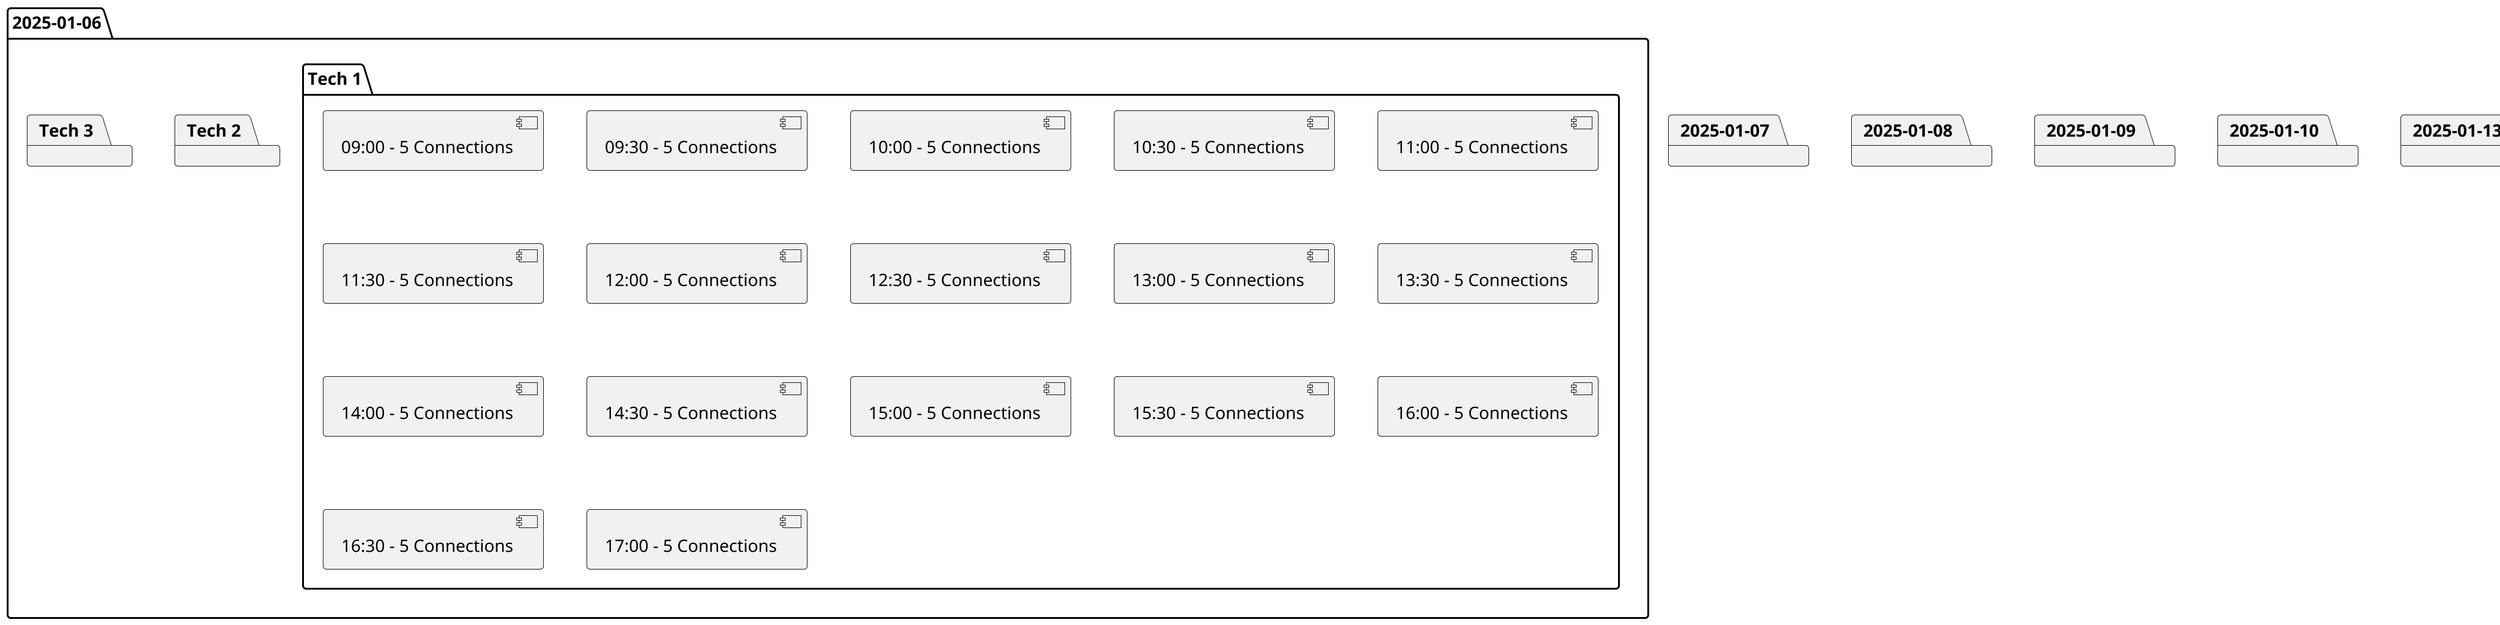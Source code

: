 @startuml
scale 2
package "2025-01-06" {
  package "Tech 1" {
    ["09:00 - 5 Connections"]
    ["09:30 - 5 Connections"]
    ["10:00 - 5 Connections"]
    ["10:30 - 5 Connections"]
    ["11:00 - 5 Connections"]
    ["11:30 - 5 Connections"]
    ["12:00 - 5 Connections"]
    ["12:30 - 5 Connections"]
    ["13:00 - 5 Connections"]
    ["13:30 - 5 Connections"]
    ["14:00 - 5 Connections"]
    ["14:30 - 5 Connections"]
    ["15:00 - 5 Connections"]
    ["15:30 - 5 Connections"]
    ["16:00 - 5 Connections"]
    ["16:30 - 5 Connections"]
    ["17:00 - 5 Connections"]
  }
  package "Tech 2" {
    ["09:00 - 5 Connections"]
    ["09:30 - 5 Connections"]
    ["10:00 - 5 Connections"]
    ["10:30 - 5 Connections"]
    ["11:00 - 5 Connections"]
    ["11:30 - 5 Connections"]
    ["12:00 - 5 Connections"]
    ["12:30 - 5 Connections"]
    ["13:00 - 5 Connections"]
    ["13:30 - 5 Connections"]
    ["14:00 - 5 Connections"]
    ["14:30 - 5 Connections"]
    ["15:00 - 5 Connections"]
    ["15:30 - 5 Connections"]
    ["16:00 - 5 Connections"]
    ["16:30 - 5 Connections"]
    ["17:00 - 5 Connections"]
  }
  package "Tech 3" {
    ["09:00 - 5 Connections"]
    ["09:30 - 5 Connections"]
    ["10:00 - 5 Connections"]
    ["10:30 - 5 Connections"]
    ["11:00 - 5 Connections"]
    ["11:30 - 5 Connections"]
    ["12:00 - 5 Connections"]
    ["12:30 - 5 Connections"]
    ["13:00 - 5 Connections"]
    ["13:30 - 5 Connections"]
    ["14:00 - 5 Connections"]
    ["14:30 - 5 Connections"]
    ["15:00 - 5 Connections"]
    ["15:30 - 5 Connections"]
    ["16:00 - 5 Connections"]
    ["16:30 - 5 Connections"]
    ["17:00 - 5 Connections"]
  }
}
package "2025-01-07" {
  package "Tech 1" {
    ["09:00 - 5 Connections"]
    ["09:30 - 5 Connections"]
    ["10:00 - 5 Connections"]
    ["10:30 - 5 Connections"]
    ["11:00 - 5 Connections"]
    ["11:30 - 5 Connections"]
    ["12:00 - 5 Connections"]
    ["12:30 - 5 Connections"]
    ["13:00 - 5 Connections"]
    ["13:30 - 5 Connections"]
    ["14:00 - 5 Connections"]
    ["14:30 - 5 Connections"]
    ["15:00 - 5 Connections"]
    ["15:30 - 5 Connections"]
    ["16:00 - 5 Connections"]
    ["16:30 - 5 Connections"]
    ["17:00 - 5 Connections"]
  }
  package "Tech 2" {
    ["09:00 - 5 Connections"]
    ["09:30 - 5 Connections"]
    ["10:00 - 5 Connections"]
    ["10:30 - 5 Connections"]
    ["11:00 - 5 Connections"]
    ["11:30 - 5 Connections"]
    ["12:00 - 5 Connections"]
    ["12:30 - 5 Connections"]
    ["13:00 - 5 Connections"]
    ["13:30 - 5 Connections"]
    ["14:00 - 5 Connections"]
    ["14:30 - 5 Connections"]
    ["15:00 - 5 Connections"]
    ["15:30 - 5 Connections"]
    ["16:00 - 5 Connections"]
    ["16:30 - 5 Connections"]
    ["17:00 - 5 Connections"]
  }
  package "Tech 3" {
    ["09:00 - 5 Connections"]
    ["09:30 - 5 Connections"]
    ["10:00 - 5 Connections"]
    ["10:30 - 5 Connections"]
    ["11:00 - 5 Connections"]
    ["11:30 - 5 Connections"]
    ["12:00 - 5 Connections"]
    ["12:30 - 5 Connections"]
    ["13:00 - 5 Connections"]
    ["13:30 - 5 Connections"]
    ["14:00 - 5 Connections"]
    ["14:30 - 5 Connections"]
    ["15:00 - 5 Connections"]
    ["15:30 - 5 Connections"]
    ["16:00 - 5 Connections"]
    ["16:30 - 5 Connections"]
    ["17:00 - 5 Connections"]
  }
}
package "2025-01-08" {
  package "Tech 1" {
    ["09:00 - 5 Connections"]
    ["09:30 - 5 Connections"]
    ["10:00 - 5 Connections"]
    ["10:30 - 5 Connections"]
    ["11:00 - 5 Connections"]
    ["11:30 - 5 Connections"]
    ["12:00 - 5 Connections"]
    ["12:30 - 5 Connections"]
    ["13:00 - 5 Connections"]
    ["13:30 - 5 Connections"]
    ["14:00 - 5 Connections"]
    ["14:30 - 5 Connections"]
    ["15:00 - 5 Connections"]
    ["15:30 - 5 Connections"]
    ["16:00 - 5 Connections"]
    ["16:30 - 5 Connections"]
    ["17:00 - 5 Connections"]
  }
  package "Tech 2" {
    ["09:00 - 5 Connections"]
    ["09:30 - 5 Connections"]
    ["10:00 - 5 Connections"]
    ["10:30 - 5 Connections"]
    ["11:00 - 5 Connections"]
    ["11:30 - 5 Connections"]
    ["12:00 - 5 Connections"]
    ["12:30 - 5 Connections"]
    ["13:00 - 5 Connections"]
    ["13:30 - 5 Connections"]
    ["14:00 - 5 Connections"]
    ["14:30 - 5 Connections"]
    ["15:00 - 5 Connections"]
    ["15:30 - 5 Connections"]
    ["16:00 - 5 Connections"]
    ["16:30 - 5 Connections"]
    ["17:00 - 5 Connections"]
  }
  package "Tech 3" {
    ["09:00 - 5 Connections"]
    ["09:30 - 5 Connections"]
    ["10:00 - 5 Connections"]
    ["10:30 - 5 Connections"]
    ["11:00 - 5 Connections"]
    ["11:30 - 5 Connections"]
    ["12:00 - 5 Connections"]
    ["12:30 - 5 Connections"]
    ["13:00 - 5 Connections"]
    ["13:30 - 5 Connections"]
    ["14:00 - 5 Connections"]
    ["14:30 - 5 Connections"]
    ["15:00 - 5 Connections"]
    ["15:30 - 5 Connections"]
    ["16:00 - 5 Connections"]
    ["16:30 - 5 Connections"]
    ["17:00 - 5 Connections"]
  }
}
package "2025-01-09" {
  package "Tech 1" {
    ["09:00 - 5 Connections"]
    ["09:30 - 5 Connections"]
    ["10:00 - 5 Connections"]
    ["10:30 - 5 Connections"]
    ["11:00 - 5 Connections"]
    ["11:30 - 5 Connections"]
    ["12:00 - 5 Connections"]
    ["12:30 - 5 Connections"]
    ["13:00 - 5 Connections"]
    ["13:30 - 5 Connections"]
    ["14:00 - 5 Connections"]
    ["14:30 - 5 Connections"]
    ["15:00 - 5 Connections"]
    ["15:30 - 5 Connections"]
    ["16:00 - 5 Connections"]
    ["16:30 - 5 Connections"]
    ["17:00 - 5 Connections"]
  }
  package "Tech 2" {
    ["09:00 - 5 Connections"]
    ["09:30 - 5 Connections"]
    ["10:00 - 5 Connections"]
    ["10:30 - 5 Connections"]
    ["11:00 - 5 Connections"]
    ["11:30 - 5 Connections"]
    ["12:00 - 5 Connections"]
    ["12:30 - 5 Connections"]
    ["13:00 - 5 Connections"]
    ["13:30 - 5 Connections"]
    ["14:00 - 5 Connections"]
    ["14:30 - 5 Connections"]
    ["15:00 - 5 Connections"]
    ["15:30 - 5 Connections"]
    ["16:00 - 5 Connections"]
    ["16:30 - 5 Connections"]
    ["17:00 - 5 Connections"]
  }
  package "Tech 3" {
    ["09:00 - 5 Connections"]
    ["09:30 - 5 Connections"]
    ["10:00 - 5 Connections"]
    ["10:30 - 5 Connections"]
    ["11:00 - 5 Connections"]
    ["11:30 - 5 Connections"]
    ["12:00 - 5 Connections"]
    ["12:30 - 5 Connections"]
    ["13:00 - 5 Connections"]
    ["13:30 - 5 Connections"]
    ["14:00 - 5 Connections"]
    ["14:30 - 5 Connections"]
    ["15:00 - 5 Connections"]
    ["15:30 - 5 Connections"]
    ["16:00 - 5 Connections"]
    ["16:30 - 5 Connections"]
    ["17:00 - 5 Connections"]
  }
}
package "2025-01-10" {
  package "Tech 1" {
    ["09:00 - 5 Connections"]
    ["09:30 - 5 Connections"]
    ["10:00 - 5 Connections"]
    ["10:30 - 5 Connections"]
    ["11:00 - 5 Connections"]
    ["11:30 - 5 Connections"]
    ["12:00 - 5 Connections"]
    ["12:30 - 5 Connections"]
    ["13:00 - 5 Connections"]
    ["13:30 - 5 Connections"]
    ["14:00 - 5 Connections"]
    ["14:30 - 5 Connections"]
    ["15:00 - 5 Connections"]
    ["15:30 - 5 Connections"]
    ["16:00 - 5 Connections"]
    ["16:30 - 5 Connections"]
    ["17:00 - 5 Connections"]
  }
  package "Tech 2" {
    ["09:00 - 5 Connections"]
    ["09:30 - 5 Connections"]
    ["10:00 - 5 Connections"]
    ["10:30 - 5 Connections"]
    ["11:00 - 5 Connections"]
    ["11:30 - 5 Connections"]
    ["12:00 - 5 Connections"]
    ["12:30 - 5 Connections"]
    ["13:00 - 5 Connections"]
    ["13:30 - 5 Connections"]
    ["14:00 - 5 Connections"]
    ["14:30 - 5 Connections"]
    ["15:00 - 5 Connections"]
    ["15:30 - 5 Connections"]
    ["16:00 - 5 Connections"]
    ["16:30 - 5 Connections"]
    ["17:00 - 5 Connections"]
  }
  package "Tech 3" {
    ["09:00 - 5 Connections"]
    ["09:30 - 5 Connections"]
    ["10:00 - 5 Connections"]
    ["10:30 - 5 Connections"]
    ["11:00 - 5 Connections"]
    ["11:30 - 5 Connections"]
    ["12:00 - 5 Connections"]
    ["12:30 - 5 Connections"]
    ["13:00 - 5 Connections"]
    ["13:30 - 5 Connections"]
    ["14:00 - 5 Connections"]
    ["14:30 - 5 Connections"]
    ["15:00 - 5 Connections"]
    ["15:30 - 5 Connections"]
    ["16:00 - 5 Connections"]
    ["16:30 - 5 Connections"]
    ["17:00 - 5 Connections"]
  }
}
package "2025-01-13" {
  package "Tech 1" {
    ["09:00 - 5 Connections"]
    ["09:30 - 5 Connections"]
    ["10:00 - 5 Connections"]
    ["10:30 - 5 Connections"]
    ["11:00 - 5 Connections"]
    ["11:30 - 5 Connections"]
    ["12:00 - 5 Connections"]
    ["12:30 - 5 Connections"]
    ["13:00 - 5 Connections"]
    ["13:30 - 5 Connections"]
    ["14:00 - 5 Connections"]
    ["14:30 - 5 Connections"]
    ["15:00 - 5 Connections"]
    ["15:30 - 5 Connections"]
    ["16:00 - 5 Connections"]
    ["16:30 - 5 Connections"]
    ["17:00 - 5 Connections"]
  }
  package "Tech 2" {
    ["09:00 - 5 Connections"]
    ["09:30 - 5 Connections"]
    ["10:00 - 5 Connections"]
    ["10:30 - 5 Connections"]
    ["11:00 - 5 Connections"]
    ["11:30 - 5 Connections"]
    ["12:00 - 5 Connections"]
    ["12:30 - 5 Connections"]
    ["13:00 - 5 Connections"]
    ["13:30 - 5 Connections"]
    ["14:00 - 5 Connections"]
    ["14:30 - 5 Connections"]
    ["15:00 - 5 Connections"]
    ["15:30 - 5 Connections"]
    ["16:00 - 5 Connections"]
    ["16:30 - 5 Connections"]
    ["17:00 - 5 Connections"]
  }
  package "Tech 3" {
    ["09:00 - 5 Connections"]
    ["09:30 - 5 Connections"]
    ["10:00 - 5 Connections"]
    ["10:30 - 5 Connections"]
    ["11:00 - 5 Connections"]
    ["11:30 - 5 Connections"]
    ["12:00 - 5 Connections"]
    ["12:30 - 5 Connections"]
    ["13:00 - 5 Connections"]
    ["13:30 - 5 Connections"]
    ["14:00 - 5 Connections"]
    ["14:30 - 5 Connections"]
    ["15:00 - 5 Connections"]
    ["15:30 - 5 Connections"]
    ["16:00 - 5 Connections"]
    ["16:30 - 5 Connections"]
    ["17:00 - 5 Connections"]
  }
}
package "2025-01-14" {
  package "Tech 1" {
    ["09:00 - 5 Connections"]
    ["09:30 - 5 Connections"]
    ["10:00 - 5 Connections"]
    ["10:30 - 5 Connections"]
    ["11:00 - 5 Connections"]
    ["11:30 - 5 Connections"]
    ["12:00 - 5 Connections"]
    ["12:30 - 5 Connections"]
    ["13:00 - 5 Connections"]
    ["13:30 - 5 Connections"]
    ["14:00 - 5 Connections"]
    ["14:30 - 5 Connections"]
    ["15:00 - 5 Connections"]
    ["15:30 - 5 Connections"]
    ["16:00 - 5 Connections"]
    ["16:30 - 5 Connections"]
    ["17:00 - 5 Connections"]
  }
  package "Tech 2" {
    ["09:00 - 5 Connections"]
    ["09:30 - 5 Connections"]
    ["10:00 - 5 Connections"]
    ["10:30 - 5 Connections"]
    ["11:00 - 5 Connections"]
    ["11:30 - 5 Connections"]
    ["12:00 - 5 Connections"]
    ["12:30 - 5 Connections"]
    ["13:00 - 5 Connections"]
    ["13:30 - 5 Connections"]
    ["14:00 - 5 Connections"]
    ["14:30 - 5 Connections"]
    ["15:00 - 5 Connections"]
    ["15:30 - 5 Connections"]
    ["16:00 - 5 Connections"]
    ["16:30 - 5 Connections"]
    ["17:00 - 5 Connections"]
  }
  package "Tech 3" {
    ["09:00 - 5 Connections"]
    ["09:30 - 5 Connections"]
    ["10:00 - 5 Connections"]
    ["10:30 - 5 Connections"]
    ["11:00 - 5 Connections"]
    ["11:30 - 5 Connections"]
    ["12:00 - 5 Connections"]
    ["12:30 - 5 Connections"]
    ["13:00 - 5 Connections"]
    ["13:30 - 5 Connections"]
    ["14:00 - 5 Connections"]
    ["14:30 - 5 Connections"]
    ["15:00 - 5 Connections"]
    ["15:30 - 5 Connections"]
    ["16:00 - 5 Connections"]
    ["16:30 - 5 Connections"]
    ["17:00 - 5 Connections"]
  }
}
package "2025-01-15" {
  package "Tech 1" {
    ["09:00 - 5 Connections"]
    ["09:30 - 5 Connections"]
    ["10:00 - 5 Connections"]
    ["10:30 - 5 Connections"]
    ["11:00 - 5 Connections"]
    ["11:30 - 5 Connections"]
    ["12:00 - 5 Connections"]
    ["12:30 - 5 Connections"]
    ["13:00 - 5 Connections"]
    ["13:30 - 5 Connections"]
    ["14:00 - 5 Connections"]
    ["14:30 - 5 Connections"]
    ["15:00 - 5 Connections"]
    ["15:30 - 5 Connections"]
    ["16:00 - 5 Connections"]
    ["16:30 - 5 Connections"]
    ["17:00 - 5 Connections"]
  }
  package "Tech 2" {
    ["09:00 - 5 Connections"]
    ["09:30 - 5 Connections"]
    ["10:00 - 5 Connections"]
    ["10:30 - 5 Connections"]
    ["11:00 - 5 Connections"]
    ["11:30 - 5 Connections"]
    ["12:00 - 5 Connections"]
    ["12:30 - 5 Connections"]
    ["13:00 - 5 Connections"]
    ["13:30 - 5 Connections"]
    ["14:00 - 5 Connections"]
    ["14:30 - 5 Connections"]
    ["15:00 - 5 Connections"]
    ["15:30 - 5 Connections"]
    ["16:00 - 5 Connections"]
    ["16:30 - 5 Connections"]
    ["17:00 - 5 Connections"]
  }
  package "Tech 3" {
    ["09:00 - 5 Connections"]
    ["09:30 - 5 Connections"]
    ["10:00 - 5 Connections"]
    ["10:30 - 5 Connections"]
    ["11:00 - 5 Connections"]
    ["11:30 - 5 Connections"]
    ["12:00 - 5 Connections"]
    ["12:30 - 5 Connections"]
    ["13:00 - 5 Connections"]
    ["13:30 - 5 Connections"]
    ["14:00 - 5 Connections"]
    ["14:30 - 5 Connections"]
    ["15:00 - 5 Connections"]
    ["15:30 - 5 Connections"]
    ["16:00 - 5 Connections"]
    ["16:30 - 5 Connections"]
    ["17:00 - 5 Connections"]
  }
}
package "2025-01-16" {
  package "Tech 1" {
    ["09:00 - 5 Connections"]
    ["09:30 - 5 Connections"]
    ["10:00 - 5 Connections"]
    ["10:30 - 5 Connections"]
    ["11:00 - 5 Connections"]
    ["11:30 - 5 Connections"]
    ["12:00 - 5 Connections"]
    ["12:30 - 5 Connections"]
    ["13:00 - 5 Connections"]
    ["13:30 - 5 Connections"]
    ["14:00 - 5 Connections"]
    ["14:30 - 5 Connections"]
    ["15:00 - 5 Connections"]
    ["15:30 - 5 Connections"]
    ["16:00 - 5 Connections"]
    ["16:30 - 5 Connections"]
    ["17:00 - 5 Connections"]
  }
  package "Tech 2" {
    ["09:00 - 5 Connections"]
    ["09:30 - 5 Connections"]
    ["10:00 - 5 Connections"]
    ["10:30 - 5 Connections"]
    ["11:00 - 5 Connections"]
    ["11:30 - 5 Connections"]
    ["12:00 - 5 Connections"]
    ["12:30 - 5 Connections"]
    ["13:00 - 5 Connections"]
    ["13:30 - 5 Connections"]
    ["14:00 - 5 Connections"]
    ["14:30 - 5 Connections"]
    ["15:00 - 5 Connections"]
    ["15:30 - 5 Connections"]
    ["16:00 - 5 Connections"]
    ["16:30 - 5 Connections"]
    ["17:00 - 5 Connections"]
  }
  package "Tech 3" {
    ["09:00 - 5 Connections"]
    ["09:30 - 5 Connections"]
    ["10:00 - 5 Connections"]
    ["10:30 - 5 Connections"]
    ["11:00 - 5 Connections"]
    ["11:30 - 5 Connections"]
    ["12:00 - 5 Connections"]
    ["12:30 - 5 Connections"]
    ["13:00 - 5 Connections"]
    ["13:30 - 5 Connections"]
    ["14:00 - 5 Connections"]
    ["14:30 - 5 Connections"]
    ["15:00 - 5 Connections"]
    ["15:30 - 5 Connections"]
    ["16:00 - 5 Connections"]
    ["16:30 - 5 Connections"]
    ["17:00 - 5 Connections"]
  }
}
package "2025-01-17" {
  package "Tech 1" {
    ["09:00 - 5 Connections"]
    ["09:30 - 5 Connections"]
    ["10:00 - 5 Connections"]
    ["10:30 - 5 Connections"]
    ["11:00 - 5 Connections"]
    ["11:30 - 5 Connections"]
    ["12:00 - 5 Connections"]
    ["12:30 - 5 Connections"]
    ["13:00 - 5 Connections"]
    ["13:30 - 5 Connections"]
    ["14:00 - 5 Connections"]
    ["14:30 - 5 Connections"]
    ["15:00 - 5 Connections"]
    ["15:30 - 5 Connections"]
    ["16:00 - 5 Connections"]
    ["16:30 - 5 Connections"]
    ["17:00 - 5 Connections"]
  }
  package "Tech 2" {
    ["09:00 - 5 Connections"]
    ["09:30 - 5 Connections"]
    ["10:00 - 5 Connections"]
    ["10:30 - 5 Connections"]
    ["11:00 - 5 Connections"]
    ["11:30 - 5 Connections"]
    ["12:00 - 5 Connections"]
    ["12:30 - 5 Connections"]
    ["13:00 - 5 Connections"]
    ["13:30 - 5 Connections"]
    ["14:00 - 5 Connections"]
    ["14:30 - 5 Connections"]
    ["15:00 - 5 Connections"]
    ["15:30 - 5 Connections"]
    ["16:00 - 5 Connections"]
    ["16:30 - 5 Connections"]
    ["17:00 - 5 Connections"]
  }
  package "Tech 3" {
    ["09:00 - 5 Connections"]
    ["09:30 - 5 Connections"]
    ["10:00 - 5 Connections"]
    ["10:30 - 5 Connections"]
    ["11:00 - 5 Connections"]
    ["11:30 - 5 Connections"]
    ["12:00 - 5 Connections"]
    ["12:30 - 5 Connections"]
    ["13:00 - 5 Connections"]
    ["13:30 - 5 Connections"]
    ["14:00 - 5 Connections"]
    ["14:30 - 5 Connections"]
    ["15:00 - 5 Connections"]
    ["15:30 - 5 Connections"]
    ["16:00 - 5 Connections"]
    ["16:30 - 5 Connections"]
    ["17:00 - 5 Connections"]
  }
}
package "2025-01-20" {
  package "Tech 1" {
    ["09:00 - 5 Connections"]
    ["09:30 - 5 Connections"]
    ["10:00 - 5 Connections"]
    ["10:30 - 5 Connections"]
    ["11:00 - 5 Connections"]
    ["11:30 - 5 Connections"]
    ["12:00 - 5 Connections"]
    ["12:30 - 5 Connections"]
    ["13:00 - 5 Connections"]
    ["13:30 - 5 Connections"]
    ["14:00 - 5 Connections"]
    ["14:30 - 5 Connections"]
    ["15:00 - 5 Connections"]
    ["15:30 - 5 Connections"]
    ["16:00 - 5 Connections"]
    ["16:30 - 5 Connections"]
    ["17:00 - 5 Connections"]
  }
  package "Tech 2" {
    ["09:00 - 5 Connections"]
    ["09:30 - 5 Connections"]
    ["10:00 - 5 Connections"]
    ["10:30 - 5 Connections"]
    ["11:00 - 5 Connections"]
    ["11:30 - 5 Connections"]
    ["12:00 - 5 Connections"]
    ["12:30 - 5 Connections"]
    ["13:00 - 5 Connections"]
    ["13:30 - 5 Connections"]
    ["14:00 - 5 Connections"]
    ["14:30 - 5 Connections"]
    ["15:00 - 5 Connections"]
    ["15:30 - 5 Connections"]
    ["16:00 - 5 Connections"]
    ["16:30 - 5 Connections"]
    ["17:00 - 5 Connections"]
  }
  package "Tech 3" {
    ["09:00 - 5 Connections"]
    ["09:30 - 5 Connections"]
    ["10:00 - 5 Connections"]
    ["10:30 - 5 Connections"]
    ["11:00 - 5 Connections"]
    ["11:30 - 5 Connections"]
    ["12:00 - 5 Connections"]
    ["12:30 - 5 Connections"]
    ["13:00 - 5 Connections"]
    ["13:30 - 5 Connections"]
    ["14:00 - 5 Connections"]
    ["14:30 - 5 Connections"]
    ["15:00 - 5 Connections"]
    ["15:30 - 5 Connections"]
    ["16:00 - 5 Connections"]
    ["16:30 - 5 Connections"]
    ["17:00 - 5 Connections"]
  }
}
package "2025-01-21" {
  package "Tech 1" {
    ["09:00 - 5 Connections"]
    ["09:30 - 5 Connections"]
    ["10:00 - 5 Connections"]
    ["10:30 - 5 Connections"]
    ["11:00 - 5 Connections"]
    ["11:30 - 5 Connections"]
    ["12:00 - 5 Connections"]
    ["12:30 - 5 Connections"]
    ["13:00 - 5 Connections"]
    ["13:30 - 5 Connections"]
    ["14:00 - 5 Connections"]
    ["14:30 - 5 Connections"]
    ["15:00 - 5 Connections"]
    ["15:30 - 5 Connections"]
    ["16:00 - 5 Connections"]
    ["16:30 - 5 Connections"]
    ["17:00 - 5 Connections"]
  }
  package "Tech 2" {
    ["09:00 - 5 Connections"]
    ["09:30 - 5 Connections"]
    ["10:00 - 5 Connections"]
    ["10:30 - 5 Connections"]
    ["11:00 - 5 Connections"]
    ["11:30 - 5 Connections"]
    ["12:00 - 5 Connections"]
    ["12:30 - 5 Connections"]
    ["13:00 - 5 Connections"]
    ["13:30 - 5 Connections"]
    ["14:00 - 5 Connections"]
    ["14:30 - 5 Connections"]
    ["15:00 - 5 Connections"]
    ["15:30 - 5 Connections"]
    ["16:00 - 5 Connections"]
    ["16:30 - 5 Connections"]
    ["17:00 - 5 Connections"]
  }
  package "Tech 3" {
    ["09:00 - 5 Connections"]
    ["09:30 - 5 Connections"]
    ["10:00 - 5 Connections"]
    ["10:30 - 5 Connections"]
    ["11:00 - 5 Connections"]
    ["11:30 - 5 Connections"]
    ["12:00 - 5 Connections"]
    ["12:30 - 5 Connections"]
    ["13:00 - 5 Connections"]
    ["13:30 - 5 Connections"]
    ["14:00 - 5 Connections"]
    ["14:30 - 5 Connections"]
    ["15:00 - 5 Connections"]
    ["15:30 - 5 Connections"]
    ["16:00 - 5 Connections"]
    ["16:30 - 5 Connections"]
    ["17:00 - 5 Connections"]
  }
}
package "2025-01-22" {
  package "Tech 1" {
    ["09:00 - 5 Connections"]
    ["09:30 - 5 Connections"]
    ["10:00 - 5 Connections"]
    ["10:30 - 5 Connections"]
    ["11:00 - 5 Connections"]
    ["11:30 - 5 Connections"]
    ["12:00 - 5 Connections"]
    ["12:30 - 5 Connections"]
    ["13:00 - 5 Connections"]
    ["13:30 - 5 Connections"]
    ["14:00 - 5 Connections"]
    ["14:30 - 5 Connections"]
    ["15:00 - 5 Connections"]
    ["15:30 - 5 Connections"]
    ["16:00 - 5 Connections"]
    ["16:30 - 5 Connections"]
    ["17:00 - 5 Connections"]
  }
  package "Tech 2" {
    ["09:00 - 5 Connections"]
    ["09:30 - 5 Connections"]
    ["10:00 - 5 Connections"]
    ["10:30 - 5 Connections"]
    ["11:00 - 5 Connections"]
    ["11:30 - 5 Connections"]
    ["12:00 - 5 Connections"]
    ["12:30 - 5 Connections"]
    ["13:00 - 5 Connections"]
    ["13:30 - 5 Connections"]
    ["14:00 - 5 Connections"]
    ["14:30 - 5 Connections"]
    ["15:00 - 5 Connections"]
    ["15:30 - 5 Connections"]
    ["16:00 - 5 Connections"]
    ["16:30 - 5 Connections"]
    ["17:00 - 5 Connections"]
  }
  package "Tech 3" {
    ["09:00 - 5 Connections"]
    ["09:30 - 5 Connections"]
    ["10:00 - 5 Connections"]
    ["10:30 - 5 Connections"]
    ["11:00 - 5 Connections"]
    ["11:30 - 5 Connections"]
    ["12:00 - 5 Connections"]
    ["12:30 - 5 Connections"]
    ["13:00 - 5 Connections"]
    ["13:30 - 5 Connections"]
    ["14:00 - 5 Connections"]
    ["14:30 - 5 Connections"]
    ["15:00 - 5 Connections"]
    ["15:30 - 5 Connections"]
    ["16:00 - 5 Connections"]
    ["16:30 - 5 Connections"]
    ["17:00 - 5 Connections"]
  }
}
package "2025-01-23" {
  package "Tech 1" {
    ["09:00 - 5 Connections"]
    ["09:30 - 5 Connections"]
    ["10:00 - 5 Connections"]
    ["10:30 - 5 Connections"]
    ["11:00 - 5 Connections"]
    ["11:30 - 5 Connections"]
    ["12:00 - 5 Connections"]
    ["12:30 - 5 Connections"]
    ["13:00 - 5 Connections"]
    ["13:30 - 5 Connections"]
    ["14:00 - 5 Connections"]
    ["14:30 - 5 Connections"]
    ["15:00 - 5 Connections"]
    ["15:30 - 5 Connections"]
    ["16:00 - 5 Connections"]
    ["16:30 - 5 Connections"]
    ["17:00 - 5 Connections"]
  }
  package "Tech 2" {
    ["09:00 - 5 Connections"]
    ["09:30 - 5 Connections"]
    ["10:00 - 5 Connections"]
    ["10:30 - 5 Connections"]
    ["11:00 - 5 Connections"]
    ["11:30 - 5 Connections"]
    ["12:00 - 5 Connections"]
    ["12:30 - 5 Connections"]
    ["13:00 - 5 Connections"]
    ["13:30 - 5 Connections"]
    ["14:00 - 5 Connections"]
    ["14:30 - 5 Connections"]
    ["15:00 - 5 Connections"]
    ["15:30 - 5 Connections"]
    ["16:00 - 5 Connections"]
    ["16:30 - 5 Connections"]
    ["17:00 - 5 Connections"]
  }
  package "Tech 3" {
    ["09:00 - 5 Connections"]
    ["09:30 - 5 Connections"]
    ["10:00 - 5 Connections"]
    ["10:30 - 5 Connections"]
    ["11:00 - 5 Connections"]
    ["11:30 - 5 Connections"]
    ["12:00 - 5 Connections"]
    ["12:30 - 5 Connections"]
    ["13:00 - 5 Connections"]
    ["13:30 - 5 Connections"]
    ["14:00 - 5 Connections"]
    ["14:30 - 5 Connections"]
    ["15:00 - 5 Connections"]
    ["15:30 - 5 Connections"]
    ["16:00 - 5 Connections"]
    ["16:30 - 5 Connections"]
    ["17:00 - 5 Connections"]
  }
}
package "2025-01-24" {
  package "Tech 1" {
    ["09:00 - 5 Connections"]
    ["09:30 - 5 Connections"]
    ["10:00 - 5 Connections"]
    ["10:30 - 5 Connections"]
    ["11:00 - 5 Connections"]
    ["11:30 - 5 Connections"]
    ["12:00 - 5 Connections"]
    ["12:30 - 5 Connections"]
    ["13:00 - 5 Connections"]
    ["13:30 - 5 Connections"]
    ["14:00 - 5 Connections"]
    ["14:30 - 5 Connections"]
    ["15:00 - 5 Connections"]
    ["15:30 - 5 Connections"]
    ["16:00 - 5 Connections"]
    ["16:30 - 5 Connections"]
    ["17:00 - 5 Connections"]
  }
  package "Tech 2" {
    ["09:00 - 5 Connections"]
    ["09:30 - 5 Connections"]
    ["10:00 - 5 Connections"]
    ["10:30 - 5 Connections"]
    ["11:00 - 5 Connections"]
    ["11:30 - 5 Connections"]
    ["12:00 - 5 Connections"]
    ["12:30 - 5 Connections"]
    ["13:00 - 5 Connections"]
    ["13:30 - 5 Connections"]
    ["14:00 - 5 Connections"]
    ["14:30 - 5 Connections"]
    ["15:00 - 5 Connections"]
    ["15:30 - 5 Connections"]
    ["16:00 - 5 Connections"]
    ["16:30 - 5 Connections"]
    ["17:00 - 5 Connections"]
  }
  package "Tech 3" {
    ["09:00 - 5 Connections"]
    ["09:30 - 5 Connections"]
    ["10:00 - 5 Connections"]
    ["10:30 - 5 Connections"]
    ["11:00 - 5 Connections"]
    ["11:30 - 5 Connections"]
    ["12:00 - 5 Connections"]
    ["12:30 - 5 Connections"]
    ["13:00 - 5 Connections"]
    ["13:30 - 5 Connections"]
    ["14:00 - 5 Connections"]
    ["14:30 - 5 Connections"]
    ["15:00 - 5 Connections"]
    ["15:30 - 5 Connections"]
    ["16:00 - 5 Connections"]
    ["16:30 - 5 Connections"]
    ["17:00 - 5 Connections"]
  }
}
package "2025-01-27" {
  package "Tech 1" {
    ["09:00 - 5 Connections"]
    ["09:30 - 5 Connections"]
    ["10:00 - 5 Connections"]
    ["10:30 - 5 Connections"]
    ["11:00 - 5 Connections"]
    ["11:30 - 5 Connections"]
    ["12:00 - 5 Connections"]
    ["12:30 - 5 Connections"]
    ["13:00 - 5 Connections"]
    ["13:30 - 5 Connections"]
    ["14:00 - 5 Connections"]
    ["14:30 - 5 Connections"]
    ["15:00 - 5 Connections"]
    ["15:30 - 5 Connections"]
    ["16:00 - 5 Connections"]
    ["16:30 - 5 Connections"]
    ["17:00 - 5 Connections"]
  }
  package "Tech 2" {
    ["09:00 - 5 Connections"]
    ["09:30 - 5 Connections"]
    ["10:00 - 5 Connections"]
    ["10:30 - 5 Connections"]
    ["11:00 - 5 Connections"]
    ["11:30 - 5 Connections"]
    ["12:00 - 5 Connections"]
    ["12:30 - 5 Connections"]
    ["13:00 - 5 Connections"]
    ["13:30 - 5 Connections"]
    ["14:00 - 5 Connections"]
    ["14:30 - 5 Connections"]
    ["15:00 - 5 Connections"]
    ["15:30 - 5 Connections"]
    ["16:00 - 5 Connections"]
    ["16:30 - 5 Connections"]
    ["17:00 - 5 Connections"]
  }
  package "Tech 3" {
    ["09:00 - 5 Connections"]
    ["09:30 - 5 Connections"]
    ["10:00 - 5 Connections"]
    ["10:30 - 5 Connections"]
    ["11:00 - 5 Connections"]
    ["11:30 - 5 Connections"]
    ["12:00 - 5 Connections"]
    ["12:30 - 5 Connections"]
    ["13:00 - 5 Connections"]
    ["13:30 - 5 Connections"]
    ["14:00 - 5 Connections"]
    ["14:30 - 5 Connections"]
    ["15:00 - 5 Connections"]
    ["15:30 - 5 Connections"]
    ["16:00 - 5 Connections"]
    ["16:30 - 5 Connections"]
    ["17:00 - 5 Connections"]
  }
}
package "2025-01-28" {
  package "Tech 1" {
    ["09:00 - 5 Connections"]
    ["09:30 - 5 Connections"]
    ["10:00 - 5 Connections"]
    ["10:30 - 5 Connections"]
    ["11:00 - 5 Connections"]
    ["11:30 - 5 Connections"]
    ["12:00 - 5 Connections"]
    ["12:30 - 5 Connections"]
    ["13:00 - 5 Connections"]
    ["13:30 - 5 Connections"]
    ["14:00 - 5 Connections"]
    ["14:30 - 5 Connections"]
    ["15:00 - 5 Connections"]
    ["15:30 - 5 Connections"]
    ["16:00 - 5 Connections"]
    ["16:30 - 5 Connections"]
    ["17:00 - 5 Connections"]
  }
  package "Tech 2" {
    ["09:00 - 5 Connections"]
    ["09:30 - 5 Connections"]
    ["10:00 - 5 Connections"]
    ["10:30 - 5 Connections"]
    ["11:00 - 5 Connections"]
    ["11:30 - 5 Connections"]
    ["12:00 - 5 Connections"]
    ["12:30 - 5 Connections"]
    ["13:00 - 5 Connections"]
    ["13:30 - 5 Connections"]
    ["14:00 - 5 Connections"]
    ["14:30 - 5 Connections"]
    ["15:00 - 5 Connections"]
    ["15:30 - 5 Connections"]
    ["16:00 - 5 Connections"]
    ["16:30 - 5 Connections"]
    ["17:00 - 5 Connections"]
  }
  package "Tech 3" {
    ["09:00 - 5 Connections"]
    ["09:30 - 5 Connections"]
    ["10:00 - 5 Connections"]
    ["10:30 - 5 Connections"]
    ["11:00 - 5 Connections"]
    ["11:30 - 5 Connections"]
    ["12:00 - 5 Connections"]
    ["12:30 - 5 Connections"]
    ["13:00 - 5 Connections"]
    ["13:30 - 5 Connections"]
    ["14:00 - 5 Connections"]
    ["14:30 - 5 Connections"]
    ["15:00 - 5 Connections"]
    ["15:30 - 5 Connections"]
    ["16:00 - 5 Connections"]
    ["16:30 - 5 Connections"]
    ["17:00 - 5 Connections"]
  }
}
package "2025-01-29" {
  package "Tech 1" {
    ["09:00 - 5 Connections"]
    ["09:30 - 5 Connections"]
    ["10:00 - 5 Connections"]
    ["10:30 - 5 Connections"]
    ["11:00 - 5 Connections"]
    ["11:30 - 5 Connections"]
    ["12:00 - 5 Connections"]
    ["12:30 - 5 Connections"]
    ["13:00 - 5 Connections"]
    ["13:30 - 5 Connections"]
    ["14:00 - 5 Connections"]
    ["14:30 - 5 Connections"]
    ["15:00 - 5 Connections"]
    ["15:30 - 5 Connections"]
    ["16:00 - 5 Connections"]
    ["16:30 - 5 Connections"]
    ["17:00 - 5 Connections"]
  }
  package "Tech 2" {
    ["09:00 - 5 Connections"]
    ["09:30 - 5 Connections"]
    ["10:00 - 5 Connections"]
    ["10:30 - 5 Connections"]
    ["11:00 - 5 Connections"]
    ["11:30 - 5 Connections"]
    ["12:00 - 5 Connections"]
    ["12:30 - 5 Connections"]
    ["13:00 - 5 Connections"]
    ["13:30 - 5 Connections"]
    ["14:00 - 5 Connections"]
    ["14:30 - 5 Connections"]
    ["15:00 - 5 Connections"]
    ["15:30 - 5 Connections"]
    ["16:00 - 5 Connections"]
    ["16:30 - 5 Connections"]
    ["17:00 - 5 Connections"]
  }
  package "Tech 3" {
    ["09:00 - 5 Connections"]
    ["09:30 - 5 Connections"]
    ["10:00 - 5 Connections"]
    ["10:30 - 5 Connections"]
    ["11:00 - 5 Connections"]
    ["11:30 - 5 Connections"]
    ["12:00 - 5 Connections"]
    ["12:30 - 5 Connections"]
    ["13:00 - 5 Connections"]
    ["13:30 - 5 Connections"]
    ["14:00 - 5 Connections"]
    ["14:30 - 5 Connections"]
    ["15:00 - 5 Connections"]
    ["15:30 - 5 Connections"]
    ["16:00 - 5 Connections"]
    ["16:30 - 5 Connections"]
    ["17:00 - 5 Connections"]
  }
}
package "2025-01-30" {
  package "Tech 1" {
    ["09:00 - 5 Connections"]
    ["09:30 - 5 Connections"]
    ["10:00 - 5 Connections"]
    ["10:30 - 5 Connections"]
    ["11:00 - 5 Connections"]
    ["11:30 - 5 Connections"]
    ["12:00 - 5 Connections"]
    ["12:30 - 5 Connections"]
    ["13:00 - 5 Connections"]
    ["13:30 - 5 Connections"]
    ["14:00 - 5 Connections"]
    ["14:30 - 5 Connections"]
    ["15:00 - 5 Connections"]
    ["15:30 - 5 Connections"]
    ["16:00 - 5 Connections"]
    ["16:30 - 5 Connections"]
    ["17:00 - 5 Connections"]
  }
  package "Tech 2" {
    ["09:00 - 5 Connections"]
    ["09:30 - 5 Connections"]
    ["10:00 - 5 Connections"]
    ["10:30 - 5 Connections"]
    ["11:00 - 5 Connections"]
    ["11:30 - 5 Connections"]
    ["12:00 - 5 Connections"]
    ["12:30 - 5 Connections"]
    ["13:00 - 5 Connections"]
    ["13:30 - 5 Connections"]
    ["14:00 - 5 Connections"]
    ["14:30 - 5 Connections"]
    ["15:00 - 5 Connections"]
    ["15:30 - 5 Connections"]
    ["16:00 - 5 Connections"]
    ["16:30 - 5 Connections"]
    ["17:00 - 5 Connections"]
  }
  package "Tech 3" {
    ["09:00 - 5 Connections"]
    ["09:30 - 5 Connections"]
    ["10:00 - 5 Connections"]
    ["10:30 - 5 Connections"]
    ["11:00 - 5 Connections"]
    ["11:30 - 5 Connections"]
    ["12:00 - 5 Connections"]
    ["12:30 - 5 Connections"]
    ["13:00 - 5 Connections"]
    ["13:30 - 5 Connections"]
    ["14:00 - 5 Connections"]
    ["14:30 - 5 Connections"]
    ["15:00 - 5 Connections"]
    ["15:30 - 5 Connections"]
    ["16:00 - 5 Connections"]
    ["16:30 - 5 Connections"]
    ["17:00 - 5 Connections"]
  }
}
package "2025-01-31" {
  package "Tech 1" {
    ["09:00 - 5 Connections"]
    ["09:30 - 5 Connections"]
    ["10:00 - 5 Connections"]
    ["10:30 - 5 Connections"]
    ["11:00 - 5 Connections"]
    ["11:30 - 5 Connections"]
    ["12:00 - 5 Connections"]
    ["12:30 - 5 Connections"]
    ["13:00 - 5 Connections"]
    ["13:30 - 5 Connections"]
    ["14:00 - 5 Connections"]
    ["14:30 - 5 Connections"]
    ["15:00 - 5 Connections"]
    ["15:30 - 5 Connections"]
    ["16:00 - 5 Connections"]
    ["16:30 - 5 Connections"]
    ["17:00 - 5 Connections"]
  }
  package "Tech 2" {
    ["09:00 - 5 Connections"]
    ["09:30 - 5 Connections"]
    ["10:00 - 5 Connections"]
    ["10:30 - 5 Connections"]
    ["11:00 - 5 Connections"]
    ["11:30 - 5 Connections"]
    ["12:00 - 5 Connections"]
    ["12:30 - 5 Connections"]
    ["13:00 - 5 Connections"]
    ["13:30 - 5 Connections"]
    ["14:00 - 5 Connections"]
    ["14:30 - 5 Connections"]
    ["15:00 - 5 Connections"]
    ["15:30 - 5 Connections"]
    ["16:00 - 5 Connections"]
    ["16:30 - 5 Connections"]
    ["17:00 - 5 Connections"]
  }
  package "Tech 3" {
    ["09:00 - 5 Connections"]
    ["09:30 - 5 Connections"]
    ["10:00 - 5 Connections"]
    ["10:30 - 5 Connections"]
    ["11:00 - 5 Connections"]
    ["11:30 - 5 Connections"]
    ["12:00 - 5 Connections"]
    ["12:30 - 5 Connections"]
    ["13:00 - 5 Connections"]
    ["13:30 - 5 Connections"]
    ["14:00 - 5 Connections"]
    ["14:30 - 5 Connections"]
    ["15:00 - 5 Connections"]
    ["15:30 - 5 Connections"]
    ["16:00 - 5 Connections"]
    ["16:30 - 5 Connections"]
    ["17:00 - 5 Connections"]
  }
}
package "2025-02-03" {
  package "Tech 1" {
    ["09:00 - 5 Connections"]
    ["09:30 - 5 Connections"]
    ["10:00 - 5 Connections"]
    ["10:30 - 5 Connections"]
    ["11:00 - 5 Connections"]
    ["11:30 - 5 Connections"]
    ["12:00 - 5 Connections"]
    ["12:30 - 5 Connections"]
    ["13:00 - 5 Connections"]
    ["13:30 - 5 Connections"]
    ["14:00 - 5 Connections"]
    ["14:30 - 5 Connections"]
    ["15:00 - 5 Connections"]
    ["15:30 - 5 Connections"]
    ["16:00 - 5 Connections"]
    ["16:30 - 5 Connections"]
    ["17:00 - 5 Connections"]
  }
  package "Tech 2" {
    ["09:00 - 5 Connections"]
    ["09:30 - 5 Connections"]
    ["10:00 - 5 Connections"]
    ["10:30 - 5 Connections"]
    ["11:00 - 5 Connections"]
    ["11:30 - 5 Connections"]
    ["12:00 - 5 Connections"]
    ["12:30 - 5 Connections"]
    ["13:00 - 5 Connections"]
    ["13:30 - 5 Connections"]
    ["14:00 - 5 Connections"]
    ["14:30 - 5 Connections"]
    ["15:00 - 5 Connections"]
    ["15:30 - 5 Connections"]
    ["16:00 - 5 Connections"]
    ["16:30 - 5 Connections"]
    ["17:00 - 5 Connections"]
  }
  package "Tech 3" {
    ["09:00 - 5 Connections"]
    ["09:30 - 5 Connections"]
    ["10:00 - 5 Connections"]
    ["10:30 - 5 Connections"]
    ["11:00 - 5 Connections"]
    ["11:30 - 5 Connections"]
    ["12:00 - 5 Connections"]
    ["12:30 - 5 Connections"]
    ["13:00 - 5 Connections"]
    ["13:30 - 5 Connections"]
    ["14:00 - 5 Connections"]
    ["14:30 - 5 Connections"]
    ["15:00 - 5 Connections"]
    ["15:30 - 5 Connections"]
    ["16:00 - 5 Connections"]
    ["16:30 - 5 Connections"]
    ["17:00 - 5 Connections"]
  }
}
package "2025-02-04" {
  package "Tech 1" {
    ["09:00 - 5 Connections"]
    ["09:30 - 5 Connections"]
    ["10:00 - 5 Connections"]
    ["10:30 - 5 Connections"]
    ["11:00 - 5 Connections"]
    ["11:30 - 5 Connections"]
    ["12:00 - 5 Connections"]
    ["12:30 - 5 Connections"]
    ["13:00 - 5 Connections"]
    ["13:30 - 5 Connections"]
    ["14:00 - 5 Connections"]
    ["14:30 - 5 Connections"]
    ["15:00 - 5 Connections"]
    ["15:30 - 5 Connections"]
    ["16:00 - 5 Connections"]
    ["16:30 - 5 Connections"]
    ["17:00 - 5 Connections"]
  }
  package "Tech 2" {
    ["09:00 - 5 Connections"]
    ["09:30 - 5 Connections"]
    ["10:00 - 5 Connections"]
    ["10:30 - 5 Connections"]
    ["11:00 - 5 Connections"]
    ["11:30 - 5 Connections"]
    ["12:00 - 5 Connections"]
    ["12:30 - 5 Connections"]
    ["13:00 - 5 Connections"]
    ["13:30 - 5 Connections"]
    ["14:00 - 5 Connections"]
    ["14:30 - 5 Connections"]
    ["15:00 - 5 Connections"]
    ["15:30 - 5 Connections"]
    ["16:00 - 5 Connections"]
    ["16:30 - 5 Connections"]
    ["17:00 - 5 Connections"]
  }
  package "Tech 3" {
    ["09:00 - 5 Connections"]
    ["09:30 - 5 Connections"]
    ["10:00 - 5 Connections"]
    ["10:30 - 5 Connections"]
    ["11:00 - 5 Connections"]
    ["11:30 - 5 Connections"]
    ["12:00 - 5 Connections"]
    ["12:30 - 5 Connections"]
    ["13:00 - 5 Connections"]
    ["13:30 - 5 Connections"]
    ["14:00 - 5 Connections"]
    ["14:30 - 5 Connections"]
    ["15:00 - 5 Connections"]
    ["15:30 - 5 Connections"]
    ["16:00 - 5 Connections"]
    ["16:30 - 5 Connections"]
    ["17:00 - 5 Connections"]
  }
}
package "2025-02-05" {
  package "Tech 1" {
    ["09:00 - 5 Connections"]
    ["09:30 - 5 Connections"]
    ["10:00 - 5 Connections"]
    ["10:30 - 5 Connections"]
    ["11:00 - 5 Connections"]
    ["11:30 - 5 Connections"]
    ["12:00 - 5 Connections"]
    ["12:30 - 5 Connections"]
    ["13:00 - 5 Connections"]
    ["13:30 - 5 Connections"]
    ["14:00 - 5 Connections"]
    ["14:30 - 5 Connections"]
    ["15:00 - 5 Connections"]
    ["15:30 - 5 Connections"]
    ["16:00 - 5 Connections"]
    ["16:30 - 5 Connections"]
    ["17:00 - 5 Connections"]
  }
  package "Tech 2" {
    ["09:00 - 5 Connections"]
    ["09:30 - 5 Connections"]
    ["10:00 - 5 Connections"]
    ["10:30 - 5 Connections"]
    ["11:00 - 5 Connections"]
    ["11:30 - 5 Connections"]
    ["12:00 - 5 Connections"]
    ["12:30 - 5 Connections"]
    ["13:00 - 5 Connections"]
    ["13:30 - 5 Connections"]
    ["14:00 - 5 Connections"]
    ["14:30 - 5 Connections"]
    ["15:00 - 5 Connections"]
    ["15:30 - 5 Connections"]
    ["16:00 - 5 Connections"]
    ["16:30 - 5 Connections"]
    ["17:00 - 5 Connections"]
  }
  package "Tech 3" {
    ["09:00 - 5 Connections"]
    ["09:30 - 5 Connections"]
    ["10:00 - 5 Connections"]
    ["10:30 - 5 Connections"]
    ["11:00 - 5 Connections"]
    ["11:30 - 5 Connections"]
    ["12:00 - 5 Connections"]
    ["12:30 - 5 Connections"]
    ["13:00 - 5 Connections"]
    ["13:30 - 5 Connections"]
    ["14:00 - 5 Connections"]
    ["14:30 - 5 Connections"]
    ["15:00 - 5 Connections"]
    ["15:30 - 5 Connections"]
    ["16:00 - 5 Connections"]
    ["16:30 - 5 Connections"]
    ["17:00 - 5 Connections"]
  }
}
package "2025-02-06" {
  package "Tech 1" {
    ["09:00 - 5 Connections"]
    ["09:30 - 5 Connections"]
    ["10:00 - 5 Connections"]
    ["10:30 - 5 Connections"]
    ["11:00 - 5 Connections"]
    ["11:30 - 5 Connections"]
    ["12:00 - 5 Connections"]
    ["12:30 - 5 Connections"]
    ["13:00 - 5 Connections"]
    ["13:30 - 5 Connections"]
    ["14:00 - 5 Connections"]
    ["14:30 - 5 Connections"]
    ["15:00 - 5 Connections"]
    ["15:30 - 5 Connections"]
    ["16:00 - 5 Connections"]
    ["16:30 - 5 Connections"]
    ["17:00 - 5 Connections"]
  }
  package "Tech 2" {
    ["09:00 - 5 Connections"]
    ["09:30 - 5 Connections"]
    ["10:00 - 5 Connections"]
    ["10:30 - 5 Connections"]
    ["11:00 - 5 Connections"]
    ["11:30 - 5 Connections"]
    ["12:00 - 5 Connections"]
    ["12:30 - 5 Connections"]
    ["13:00 - 5 Connections"]
    ["13:30 - 5 Connections"]
    ["14:00 - 5 Connections"]
    ["14:30 - 5 Connections"]
    ["15:00 - 5 Connections"]
    ["15:30 - 5 Connections"]
    ["16:00 - 5 Connections"]
    ["16:30 - 5 Connections"]
    ["17:00 - 5 Connections"]
  }
  package "Tech 3" {
    ["09:00 - 5 Connections"]
    ["09:30 - 5 Connections"]
    ["10:00 - 5 Connections"]
    ["10:30 - 5 Connections"]
    ["11:00 - 5 Connections"]
    ["11:30 - 5 Connections"]
    ["12:00 - 5 Connections"]
    ["12:30 - 5 Connections"]
    ["13:00 - 5 Connections"]
    ["13:30 - 5 Connections"]
    ["14:00 - 5 Connections"]
    ["14:30 - 5 Connections"]
    ["15:00 - 5 Connections"]
    ["15:30 - 5 Connections"]
    ["16:00 - 5 Connections"]
    ["16:30 - 5 Connections"]
    ["17:00 - 5 Connections"]
  }
}
package "2025-02-07" {
  package "Tech 1" {
    ["09:00 - 5 Connections"]
    ["09:30 - 5 Connections"]
    ["10:00 - 5 Connections"]
    ["10:30 - 5 Connections"]
    ["11:00 - 5 Connections"]
    ["11:30 - 5 Connections"]
    ["12:00 - 5 Connections"]
    ["12:30 - 5 Connections"]
    ["13:00 - 5 Connections"]
    ["13:30 - 5 Connections"]
    ["14:00 - 5 Connections"]
    ["14:30 - 5 Connections"]
    ["15:00 - 5 Connections"]
    ["15:30 - 5 Connections"]
    ["16:00 - 5 Connections"]
    ["16:30 - 5 Connections"]
    ["17:00 - 5 Connections"]
  }
  package "Tech 2" {
    ["09:00 - 5 Connections"]
    ["09:30 - 5 Connections"]
    ["10:00 - 5 Connections"]
    ["10:30 - 5 Connections"]
    ["11:00 - 5 Connections"]
    ["11:30 - 5 Connections"]
    ["12:00 - 5 Connections"]
    ["12:30 - 5 Connections"]
    ["13:00 - 5 Connections"]
    ["13:30 - 5 Connections"]
    ["14:00 - 5 Connections"]
    ["14:30 - 5 Connections"]
    ["15:00 - 5 Connections"]
    ["15:30 - 5 Connections"]
    ["16:00 - 5 Connections"]
    ["16:30 - 5 Connections"]
    ["17:00 - 5 Connections"]
  }
  package "Tech 3" {
    ["09:00 - 5 Connections"]
    ["09:30 - 5 Connections"]
    ["10:00 - 5 Connections"]
    ["10:30 - 5 Connections"]
    ["11:00 - 5 Connections"]
    ["11:30 - 5 Connections"]
    ["12:00 - 5 Connections"]
    ["12:30 - 5 Connections"]
    ["13:00 - 5 Connections"]
    ["13:30 - 5 Connections"]
    ["14:00 - 5 Connections"]
    ["14:30 - 5 Connections"]
    ["15:00 - 5 Connections"]
    ["15:30 - 5 Connections"]
    ["16:00 - 5 Connections"]
    ["16:30 - 5 Connections"]
    ["17:00 - 5 Connections"]
  }
}
package "2025-02-10" {
  package "Tech 1" {
    ["09:00 - 5 Connections"]
    ["09:30 - 5 Connections"]
    ["10:00 - 5 Connections"]
    ["10:30 - 5 Connections"]
    ["11:00 - 5 Connections"]
    ["11:30 - 5 Connections"]
    ["12:00 - 5 Connections"]
    ["12:30 - 5 Connections"]
    ["13:00 - 5 Connections"]
    ["13:30 - 5 Connections"]
    ["14:00 - 5 Connections"]
    ["14:30 - 5 Connections"]
    ["15:00 - 5 Connections"]
    ["15:30 - 5 Connections"]
    ["16:00 - 5 Connections"]
    ["16:30 - 5 Connections"]
    ["17:00 - 5 Connections"]
  }
  package "Tech 2" {
    ["09:00 - 5 Connections"]
    ["09:30 - 5 Connections"]
    ["10:00 - 5 Connections"]
    ["10:30 - 5 Connections"]
    ["11:00 - 5 Connections"]
    ["11:30 - 5 Connections"]
    ["12:00 - 5 Connections"]
    ["12:30 - 5 Connections"]
    ["13:00 - 5 Connections"]
    ["13:30 - 5 Connections"]
    ["14:00 - 5 Connections"]
    ["14:30 - 5 Connections"]
    ["15:00 - 5 Connections"]
    ["15:30 - 5 Connections"]
    ["16:00 - 5 Connections"]
    ["16:30 - 5 Connections"]
    ["17:00 - 5 Connections"]
  }
  package "Tech 3" {
    ["09:00 - 5 Connections"]
    ["09:30 - 5 Connections"]
    ["10:00 - 5 Connections"]
    ["10:30 - 5 Connections"]
    ["11:00 - 5 Connections"]
    ["11:30 - 5 Connections"]
    ["12:00 - 5 Connections"]
    ["12:30 - 5 Connections"]
    ["13:00 - 5 Connections"]
    ["13:30 - 5 Connections"]
    ["14:00 - 5 Connections"]
    ["14:30 - 5 Connections"]
    ["15:00 - 5 Connections"]
    ["15:30 - 5 Connections"]
    ["16:00 - 5 Connections"]
    ["16:30 - 5 Connections"]
    ["17:00 - 5 Connections"]
  }
}
package "2025-02-11" {
  package "Tech 1" {
    ["09:00 - 5 Connections"]
    ["09:30 - 5 Connections"]
    ["10:00 - 5 Connections"]
    ["10:30 - 5 Connections"]
    ["11:00 - 5 Connections"]
    ["11:30 - 5 Connections"]
    ["12:00 - 5 Connections"]
    ["12:30 - 5 Connections"]
    ["13:00 - 5 Connections"]
    ["13:30 - 5 Connections"]
    ["14:00 - 5 Connections"]
    ["14:30 - 5 Connections"]
    ["15:00 - 5 Connections"]
    ["15:30 - 5 Connections"]
    ["16:00 - 5 Connections"]
    ["16:30 - 5 Connections"]
    ["17:00 - 5 Connections"]
  }
  package "Tech 2" {
    ["09:00 - 5 Connections"]
    ["09:30 - 5 Connections"]
    ["10:00 - 5 Connections"]
    ["10:30 - 5 Connections"]
    ["11:00 - 5 Connections"]
    ["11:30 - 5 Connections"]
    ["12:00 - 5 Connections"]
    ["12:30 - 5 Connections"]
    ["13:00 - 5 Connections"]
    ["13:30 - 5 Connections"]
    ["14:00 - 5 Connections"]
    ["14:30 - 5 Connections"]
    ["15:00 - 5 Connections"]
    ["15:30 - 5 Connections"]
    ["16:00 - 5 Connections"]
    ["16:30 - 5 Connections"]
    ["17:00 - 5 Connections"]
  }
  package "Tech 3" {
    ["09:00 - 5 Connections"]
    ["09:30 - 5 Connections"]
    ["10:00 - 5 Connections"]
    ["10:30 - 5 Connections"]
    ["11:00 - 5 Connections"]
    ["11:30 - 5 Connections"]
    ["12:00 - 5 Connections"]
    ["12:30 - 5 Connections"]
    ["13:00 - 5 Connections"]
    ["13:30 - 5 Connections"]
    ["14:00 - 5 Connections"]
    ["14:30 - 5 Connections"]
    ["15:00 - 5 Connections"]
    ["15:30 - 5 Connections"]
    ["16:00 - 5 Connections"]
    ["16:30 - 5 Connections"]
    ["17:00 - 5 Connections"]
  }
}
package "2025-02-12" {
  package "Tech 1" {
    ["09:00 - 5 Connections"]
    ["09:30 - 5 Connections"]
    ["10:00 - 5 Connections"]
    ["10:30 - 5 Connections"]
    ["11:00 - 5 Connections"]
    ["11:30 - 5 Connections"]
    ["12:00 - 5 Connections"]
    ["12:30 - 5 Connections"]
    ["13:00 - 5 Connections"]
    ["13:30 - 5 Connections"]
    ["14:00 - 5 Connections"]
    ["14:30 - 5 Connections"]
    ["15:00 - 5 Connections"]
    ["15:30 - 5 Connections"]
    ["16:00 - 5 Connections"]
    ["16:30 - 5 Connections"]
    ["17:00 - 5 Connections"]
  }
  package "Tech 2" {
    ["09:00 - 5 Connections"]
    ["09:30 - 5 Connections"]
    ["10:00 - 5 Connections"]
    ["10:30 - 5 Connections"]
    ["11:00 - 5 Connections"]
    ["11:30 - 5 Connections"]
    ["12:00 - 5 Connections"]
    ["12:30 - 5 Connections"]
    ["13:00 - 5 Connections"]
    ["13:30 - 5 Connections"]
    ["14:00 - 5 Connections"]
    ["14:30 - 5 Connections"]
    ["15:00 - 5 Connections"]
    ["15:30 - 5 Connections"]
    ["16:00 - 5 Connections"]
    ["16:30 - 5 Connections"]
    ["17:00 - 5 Connections"]
  }
  package "Tech 3" {
    ["09:00 - 5 Connections"]
    ["09:30 - 5 Connections"]
    ["10:00 - 5 Connections"]
    ["10:30 - 5 Connections"]
    ["11:00 - 5 Connections"]
    ["11:30 - 5 Connections"]
    ["12:00 - 5 Connections"]
    ["12:30 - 5 Connections"]
    ["13:00 - 5 Connections"]
    ["13:30 - 5 Connections"]
    ["14:00 - 5 Connections"]
    ["14:30 - 5 Connections"]
    ["15:00 - 5 Connections"]
    ["15:30 - 5 Connections"]
    ["16:00 - 5 Connections"]
    ["16:30 - 5 Connections"]
    ["17:00 - 5 Connections"]
  }
}
package "2025-02-13" {
  package "Tech 1" {
    ["09:00 - 5 Connections"]
    ["09:30 - 5 Connections"]
    ["10:00 - 5 Connections"]
    ["10:30 - 5 Connections"]
    ["11:00 - 5 Connections"]
    ["11:30 - 5 Connections"]
    ["12:00 - 5 Connections"]
    ["12:30 - 5 Connections"]
    ["13:00 - 5 Connections"]
    ["13:30 - 5 Connections"]
    ["14:00 - 5 Connections"]
    ["14:30 - 5 Connections"]
    ["15:00 - 5 Connections"]
    ["15:30 - 5 Connections"]
    ["16:00 - 5 Connections"]
    ["16:30 - 5 Connections"]
    ["17:00 - 5 Connections"]
  }
  package "Tech 2" {
    ["09:00 - 5 Connections"]
    ["09:30 - 5 Connections"]
    ["10:00 - 5 Connections"]
    ["10:30 - 5 Connections"]
    ["11:00 - 5 Connections"]
    ["11:30 - 5 Connections"]
    ["12:00 - 5 Connections"]
    ["12:30 - 5 Connections"]
    ["13:00 - 5 Connections"]
    ["13:30 - 5 Connections"]
    ["14:00 - 5 Connections"]
    ["14:30 - 5 Connections"]
    ["15:00 - 5 Connections"]
    ["15:30 - 5 Connections"]
    ["16:00 - 5 Connections"]
    ["16:30 - 5 Connections"]
    ["17:00 - 5 Connections"]
  }
  package "Tech 3" {
    ["09:00 - 5 Connections"]
    ["09:30 - 5 Connections"]
    ["10:00 - 5 Connections"]
    ["10:30 - 5 Connections"]
    ["11:00 - 5 Connections"]
    ["11:30 - 5 Connections"]
    ["12:00 - 5 Connections"]
    ["12:30 - 5 Connections"]
    ["13:00 - 5 Connections"]
    ["13:30 - 5 Connections"]
    ["14:00 - 5 Connections"]
    ["14:30 - 5 Connections"]
    ["15:00 - 5 Connections"]
    ["15:30 - 5 Connections"]
    ["16:00 - 5 Connections"]
    ["16:30 - 5 Connections"]
    ["17:00 - 5 Connections"]
  }
}
package "2025-02-14" {
  package "Tech 1" {
    ["09:00 - 5 Connections"]
    ["09:30 - 5 Connections"]
    ["10:00 - 5 Connections"]
    ["10:30 - 5 Connections"]
    ["11:00 - 5 Connections"]
    ["11:30 - 5 Connections"]
    ["12:00 - 5 Connections"]
    ["12:30 - 5 Connections"]
    ["13:00 - 5 Connections"]
    ["13:30 - 5 Connections"]
    ["14:00 - 5 Connections"]
    ["14:30 - 5 Connections"]
    ["15:00 - 5 Connections"]
    ["15:30 - 5 Connections"]
    ["16:00 - 5 Connections"]
    ["16:30 - 5 Connections"]
    ["17:00 - 5 Connections"]
  }
  package "Tech 2" {
    ["09:00 - 5 Connections"]
    ["09:30 - 5 Connections"]
    ["10:00 - 5 Connections"]
    ["10:30 - 5 Connections"]
    ["11:00 - 5 Connections"]
    ["11:30 - 5 Connections"]
    ["12:00 - 5 Connections"]
    ["12:30 - 5 Connections"]
    ["13:00 - 5 Connections"]
    ["13:30 - 5 Connections"]
    ["14:00 - 5 Connections"]
    ["14:30 - 5 Connections"]
    ["15:00 - 5 Connections"]
    ["15:30 - 5 Connections"]
    ["16:00 - 5 Connections"]
    ["16:30 - 5 Connections"]
    ["17:00 - 5 Connections"]
  }
  package "Tech 3" {
    ["09:00 - 5 Connections"]
    ["09:30 - 5 Connections"]
    ["10:00 - 5 Connections"]
    ["10:30 - 5 Connections"]
    ["11:00 - 5 Connections"]
    ["11:30 - 5 Connections"]
    ["12:00 - 5 Connections"]
    ["12:30 - 5 Connections"]
    ["13:00 - 5 Connections"]
    ["13:30 - 5 Connections"]
    ["14:00 - 5 Connections"]
    ["14:30 - 5 Connections"]
    ["15:00 - 5 Connections"]
    ["15:30 - 5 Connections"]
    ["16:00 - 5 Connections"]
    ["16:30 - 5 Connections"]
    ["17:00 - 5 Connections"]
  }
}
package "2025-02-17" {
  package "Tech 1" {
    ["09:00 - 5 Connections"]
    ["09:30 - 5 Connections"]
    ["10:00 - 5 Connections"]
    ["10:30 - 5 Connections"]
    ["11:00 - 5 Connections"]
    ["11:30 - 5 Connections"]
    ["12:00 - 5 Connections"]
    ["12:30 - 5 Connections"]
    ["13:00 - 5 Connections"]
    ["13:30 - 5 Connections"]
    ["14:00 - 5 Connections"]
    ["14:30 - 5 Connections"]
    ["15:00 - 5 Connections"]
    ["15:30 - 5 Connections"]
    ["16:00 - 5 Connections"]
    ["16:30 - 5 Connections"]
    ["17:00 - 5 Connections"]
  }
  package "Tech 2" {
    ["09:00 - 5 Connections"]
    ["09:30 - 5 Connections"]
    ["10:00 - 5 Connections"]
    ["10:30 - 5 Connections"]
    ["11:00 - 5 Connections"]
    ["11:30 - 5 Connections"]
    ["12:00 - 5 Connections"]
    ["12:30 - 5 Connections"]
    ["13:00 - 5 Connections"]
    ["13:30 - 5 Connections"]
    ["14:00 - 5 Connections"]
    ["14:30 - 5 Connections"]
    ["15:00 - 5 Connections"]
    ["15:30 - 5 Connections"]
    ["16:00 - 5 Connections"]
    ["16:30 - 5 Connections"]
    ["17:00 - 5 Connections"]
  }
  package "Tech 3" {
    ["09:00 - 5 Connections"]
    ["09:30 - 5 Connections"]
    ["10:00 - 5 Connections"]
    ["10:30 - 5 Connections"]
    ["11:00 - 5 Connections"]
    ["11:30 - 5 Connections"]
    ["12:00 - 5 Connections"]
    ["12:30 - 5 Connections"]
    ["13:00 - 5 Connections"]
    ["13:30 - 5 Connections"]
    ["14:00 - 5 Connections"]
    ["14:30 - 5 Connections"]
    ["15:00 - 5 Connections"]
    ["15:30 - 5 Connections"]
    ["16:00 - 5 Connections"]
    ["16:30 - 5 Connections"]
    ["17:00 - 5 Connections"]
  }
}
package "2025-02-18" {
  package "Tech 1" {
    ["09:00 - 5 Connections"]
    ["09:30 - 5 Connections"]
    ["10:00 - 5 Connections"]
    ["10:30 - 5 Connections"]
    ["11:00 - 5 Connections"]
    ["11:30 - 5 Connections"]
    ["12:00 - 5 Connections"]
    ["12:30 - 5 Connections"]
    ["13:00 - 5 Connections"]
    ["13:30 - 5 Connections"]
    ["14:00 - 5 Connections"]
    ["14:30 - 5 Connections"]
    ["15:00 - 5 Connections"]
    ["15:30 - 5 Connections"]
    ["16:00 - 5 Connections"]
    ["16:30 - 5 Connections"]
    ["17:00 - 5 Connections"]
  }
  package "Tech 2" {
    ["09:00 - 5 Connections"]
    ["09:30 - 5 Connections"]
    ["10:00 - 5 Connections"]
    ["10:30 - 5 Connections"]
    ["11:00 - 5 Connections"]
    ["11:30 - 5 Connections"]
    ["12:00 - 5 Connections"]
    ["12:30 - 5 Connections"]
    ["13:00 - 5 Connections"]
    ["13:30 - 5 Connections"]
    ["14:00 - 5 Connections"]
    ["14:30 - 5 Connections"]
    ["15:00 - 5 Connections"]
    ["15:30 - 5 Connections"]
    ["16:00 - 5 Connections"]
    ["16:30 - 5 Connections"]
    ["17:00 - 5 Connections"]
  }
  package "Tech 3" {
    ["09:00 - 5 Connections"]
    ["09:30 - 5 Connections"]
    ["10:00 - 5 Connections"]
    ["10:30 - 5 Connections"]
    ["11:00 - 5 Connections"]
    ["11:30 - 5 Connections"]
    ["12:00 - 5 Connections"]
    ["12:30 - 5 Connections"]
    ["13:00 - 5 Connections"]
    ["13:30 - 5 Connections"]
    ["14:00 - 5 Connections"]
    ["14:30 - 5 Connections"]
    ["15:00 - 5 Connections"]
    ["15:30 - 5 Connections"]
    ["16:00 - 5 Connections"]
    ["16:30 - 5 Connections"]
    ["17:00 - 5 Connections"]
  }
}
package "2025-02-19" {
  package "Tech 1" {
    ["09:00 - 5 Connections"]
    ["09:30 - 5 Connections"]
    ["10:00 - 5 Connections"]
    ["10:30 - 5 Connections"]
    ["11:00 - 5 Connections"]
    ["11:30 - 5 Connections"]
    ["12:00 - 5 Connections"]
    ["12:30 - 5 Connections"]
    ["13:00 - 5 Connections"]
    ["13:30 - 5 Connections"]
    ["14:00 - 5 Connections"]
    ["14:30 - 5 Connections"]
    ["15:00 - 5 Connections"]
    ["15:30 - 5 Connections"]
    ["16:00 - 5 Connections"]
    ["16:30 - 5 Connections"]
    ["17:00 - 5 Connections"]
  }
  package "Tech 2" {
    ["09:00 - 5 Connections"]
    ["09:30 - 5 Connections"]
    ["10:00 - 5 Connections"]
    ["10:30 - 5 Connections"]
    ["11:00 - 5 Connections"]
    ["11:30 - 5 Connections"]
    ["12:00 - 5 Connections"]
    ["12:30 - 5 Connections"]
    ["13:00 - 5 Connections"]
    ["13:30 - 5 Connections"]
    ["14:00 - 5 Connections"]
    ["14:30 - 5 Connections"]
    ["15:00 - 5 Connections"]
    ["15:30 - 5 Connections"]
    ["16:00 - 5 Connections"]
    ["16:30 - 5 Connections"]
    ["17:00 - 5 Connections"]
  }
  package "Tech 3" {
    ["09:00 - 5 Connections"]
    ["09:30 - 5 Connections"]
    ["10:00 - 5 Connections"]
    ["10:30 - 5 Connections"]
    ["11:00 - 5 Connections"]
    ["11:30 - 5 Connections"]
    ["12:00 - 5 Connections"]
    ["12:30 - 5 Connections"]
    ["13:00 - 5 Connections"]
    ["13:30 - 5 Connections"]
    ["14:00 - 5 Connections"]
    ["14:30 - 5 Connections"]
    ["15:00 - 5 Connections"]
    ["15:30 - 5 Connections"]
    ["16:00 - 5 Connections"]
    ["16:30 - 5 Connections"]
    ["17:00 - 5 Connections"]
  }
}
package "2025-02-20" {
  package "Tech 1" {
    ["09:00 - 5 Connections"]
    ["09:30 - 5 Connections"]
    ["10:00 - 5 Connections"]
    ["10:30 - 5 Connections"]
    ["11:00 - 5 Connections"]
    ["11:30 - 5 Connections"]
    ["12:00 - 5 Connections"]
    ["12:30 - 5 Connections"]
    ["13:00 - 5 Connections"]
    ["13:30 - 5 Connections"]
    ["14:00 - 5 Connections"]
    ["14:30 - 5 Connections"]
    ["15:00 - 5 Connections"]
    ["15:30 - 5 Connections"]
    ["16:00 - 5 Connections"]
    ["16:30 - 5 Connections"]
    ["17:00 - 5 Connections"]
  }
  package "Tech 2" {
    ["09:00 - 5 Connections"]
    ["09:30 - 5 Connections"]
    ["10:00 - 5 Connections"]
    ["10:30 - 5 Connections"]
    ["11:00 - 5 Connections"]
    ["11:30 - 5 Connections"]
    ["12:00 - 5 Connections"]
    ["12:30 - 5 Connections"]
    ["13:00 - 5 Connections"]
    ["13:30 - 5 Connections"]
    ["14:00 - 5 Connections"]
    ["14:30 - 5 Connections"]
    ["15:00 - 5 Connections"]
    ["15:30 - 5 Connections"]
    ["16:00 - 5 Connections"]
    ["16:30 - 5 Connections"]
    ["17:00 - 5 Connections"]
  }
  package "Tech 3" {
    ["09:00 - 5 Connections"]
    ["09:30 - 5 Connections"]
    ["10:00 - 5 Connections"]
    ["10:30 - 5 Connections"]
    ["11:00 - 5 Connections"]
    ["11:30 - 5 Connections"]
    ["12:00 - 5 Connections"]
    ["12:30 - 5 Connections"]
    ["13:00 - 5 Connections"]
    ["13:30 - 5 Connections"]
    ["14:00 - 5 Connections"]
    ["14:30 - 5 Connections"]
    ["15:00 - 5 Connections"]
    ["15:30 - 5 Connections"]
    ["16:00 - 5 Connections"]
    ["16:30 - 5 Connections"]
    ["17:00 - 5 Connections"]
  }
}
package "2025-02-21" {
  package "Tech 1" {
    ["09:00 - 5 Connections"]
    ["09:30 - 5 Connections"]
    ["10:00 - 5 Connections"]
    ["10:30 - 5 Connections"]
    ["11:00 - 5 Connections"]
    ["11:30 - 5 Connections"]
    ["12:00 - 5 Connections"]
    ["12:30 - 5 Connections"]
    ["13:00 - 5 Connections"]
    ["13:30 - 5 Connections"]
    ["14:00 - 5 Connections"]
    ["14:30 - 5 Connections"]
    ["15:00 - 5 Connections"]
    ["15:30 - 5 Connections"]
    ["16:00 - 5 Connections"]
    ["16:30 - 5 Connections"]
    ["17:00 - 5 Connections"]
  }
  package "Tech 2" {
    ["09:00 - 5 Connections"]
    ["09:30 - 5 Connections"]
    ["10:00 - 5 Connections"]
    ["10:30 - 5 Connections"]
    ["11:00 - 5 Connections"]
    ["11:30 - 5 Connections"]
    ["12:00 - 5 Connections"]
    ["12:30 - 5 Connections"]
    ["13:00 - 5 Connections"]
    ["13:30 - 5 Connections"]
    ["14:00 - 5 Connections"]
    ["14:30 - 5 Connections"]
    ["15:00 - 5 Connections"]
    ["15:30 - 5 Connections"]
    ["16:00 - 5 Connections"]
    ["16:30 - 5 Connections"]
    ["17:00 - 5 Connections"]
  }
  package "Tech 3" {
    ["09:00 - 5 Connections"]
    ["09:30 - 5 Connections"]
    ["10:00 - 5 Connections"]
    ["10:30 - 5 Connections"]
    ["11:00 - 5 Connections"]
    ["11:30 - 5 Connections"]
    ["12:00 - 5 Connections"]
    ["12:30 - 5 Connections"]
    ["13:00 - 5 Connections"]
    ["13:30 - 5 Connections"]
    ["14:00 - 5 Connections"]
    ["14:30 - 5 Connections"]
    ["15:00 - 5 Connections"]
    ["15:30 - 5 Connections"]
    ["16:00 - 5 Connections"]
    ["16:30 - 5 Connections"]
    ["17:00 - 5 Connections"]
  }
}
package "2025-02-24" {
  package "Tech 1" {
    ["09:00 - 5 Connections"]
    ["09:30 - 5 Connections"]
    ["10:00 - 5 Connections"]
    ["10:30 - 5 Connections"]
    ["11:00 - 5 Connections"]
    ["11:30 - 5 Connections"]
    ["12:00 - 5 Connections"]
    ["12:30 - 5 Connections"]
    ["13:00 - 5 Connections"]
    ["13:30 - 5 Connections"]
    ["14:00 - 5 Connections"]
    ["14:30 - 5 Connections"]
    ["15:00 - 5 Connections"]
    ["15:30 - 5 Connections"]
    ["16:00 - 5 Connections"]
    ["16:30 - 5 Connections"]
    ["17:00 - 5 Connections"]
  }
  package "Tech 2" {
    ["09:00 - 5 Connections"]
    ["09:30 - 5 Connections"]
    ["10:00 - 5 Connections"]
    ["10:30 - 5 Connections"]
    ["11:00 - 5 Connections"]
    ["11:30 - 5 Connections"]
    ["12:00 - 5 Connections"]
    ["12:30 - 5 Connections"]
    ["13:00 - 5 Connections"]
    ["13:30 - 5 Connections"]
    ["14:00 - 5 Connections"]
    ["14:30 - 5 Connections"]
    ["15:00 - 5 Connections"]
    ["15:30 - 5 Connections"]
    ["16:00 - 5 Connections"]
    ["16:30 - 5 Connections"]
    ["17:00 - 5 Connections"]
  }
  package "Tech 3" {
    ["09:00 - 5 Connections"]
    ["09:30 - 5 Connections"]
    ["10:00 - 5 Connections"]
    ["10:30 - 5 Connections"]
    ["11:00 - 5 Connections"]
    ["11:30 - 5 Connections"]
    ["12:00 - 5 Connections"]
    ["12:30 - 5 Connections"]
    ["13:00 - 5 Connections"]
    ["13:30 - 5 Connections"]
    ["14:00 - 5 Connections"]
    ["14:30 - 5 Connections"]
    ["15:00 - 5 Connections"]
    ["15:30 - 5 Connections"]
    ["16:00 - 5 Connections"]
    ["16:30 - 5 Connections"]
    ["17:00 - 5 Connections"]
  }
}
package "2025-02-25" {
  package "Tech 1" {
    ["09:00 - 5 Connections"]
    ["09:30 - 5 Connections"]
    ["10:00 - 5 Connections"]
    ["10:30 - 5 Connections"]
    ["11:00 - 5 Connections"]
    ["11:30 - 5 Connections"]
    ["12:00 - 5 Connections"]
    ["12:30 - 5 Connections"]
    ["13:00 - 5 Connections"]
    ["13:30 - 5 Connections"]
    ["14:00 - 5 Connections"]
    ["14:30 - 5 Connections"]
    ["15:00 - 5 Connections"]
    ["15:30 - 5 Connections"]
    ["16:00 - 5 Connections"]
    ["16:30 - 5 Connections"]
    ["17:00 - 5 Connections"]
  }
  package "Tech 2" {
    ["09:00 - 5 Connections"]
    ["09:30 - 5 Connections"]
    ["10:00 - 5 Connections"]
    ["10:30 - 5 Connections"]
    ["11:00 - 5 Connections"]
    ["11:30 - 5 Connections"]
    ["12:00 - 5 Connections"]
    ["12:30 - 5 Connections"]
    ["13:00 - 5 Connections"]
    ["13:30 - 5 Connections"]
    ["14:00 - 5 Connections"]
    ["14:30 - 5 Connections"]
    ["15:00 - 5 Connections"]
    ["15:30 - 5 Connections"]
    ["16:00 - 5 Connections"]
    ["16:30 - 5 Connections"]
    ["17:00 - 5 Connections"]
  }
  package "Tech 3" {
    ["09:00 - 5 Connections"]
    ["09:30 - 5 Connections"]
    ["10:00 - 5 Connections"]
    ["10:30 - 5 Connections"]
    ["11:00 - 5 Connections"]
    ["11:30 - 5 Connections"]
    ["12:00 - 5 Connections"]
    ["12:30 - 5 Connections"]
    ["13:00 - 5 Connections"]
    ["13:30 - 5 Connections"]
    ["14:00 - 5 Connections"]
    ["14:30 - 5 Connections"]
    ["15:00 - 5 Connections"]
    ["15:30 - 5 Connections"]
    ["16:00 - 5 Connections"]
    ["16:30 - 5 Connections"]
    ["17:00 - 5 Connections"]
  }
}
package "2025-02-26" {
  package "Tech 1" {
    ["09:00 - 5 Connections"]
    ["09:30 - 5 Connections"]
    ["10:00 - 5 Connections"]
    ["10:30 - 5 Connections"]
    ["11:00 - 5 Connections"]
    ["11:30 - 5 Connections"]
    ["12:00 - 5 Connections"]
    ["12:30 - 5 Connections"]
    ["13:00 - 5 Connections"]
    ["13:30 - 5 Connections"]
    ["14:00 - 5 Connections"]
    ["14:30 - 5 Connections"]
    ["15:00 - 5 Connections"]
    ["15:30 - 5 Connections"]
    ["16:00 - 5 Connections"]
    ["16:30 - 5 Connections"]
    ["17:00 - 5 Connections"]
  }
  package "Tech 2" {
    ["09:00 - 5 Connections"]
    ["09:30 - 5 Connections"]
    ["10:00 - 5 Connections"]
    ["10:30 - 5 Connections"]
    ["11:00 - 5 Connections"]
    ["11:30 - 5 Connections"]
    ["12:00 - 5 Connections"]
    ["12:30 - 5 Connections"]
    ["13:00 - 5 Connections"]
    ["13:30 - 5 Connections"]
    ["14:00 - 5 Connections"]
    ["14:30 - 5 Connections"]
    ["15:00 - 5 Connections"]
    ["15:30 - 5 Connections"]
    ["16:00 - 5 Connections"]
    ["16:30 - 5 Connections"]
    ["17:00 - 5 Connections"]
  }
  package "Tech 3" {
    ["09:00 - 5 Connections"]
    ["09:30 - 5 Connections"]
    ["10:00 - 5 Connections"]
    ["10:30 - 5 Connections"]
    ["11:00 - 5 Connections"]
    ["11:30 - 5 Connections"]
    ["12:00 - 5 Connections"]
    ["12:30 - 5 Connections"]
    ["13:00 - 5 Connections"]
    ["13:30 - 5 Connections"]
    ["14:00 - 5 Connections"]
    ["14:30 - 5 Connections"]
    ["15:00 - 5 Connections"]
    ["15:30 - 5 Connections"]
    ["16:00 - 5 Connections"]
    ["16:30 - 5 Connections"]
    ["17:00 - 5 Connections"]
  }
}
package "2025-02-27" {
  package "Tech 1" {
    ["09:00 - 5 Connections"]
    ["09:30 - 5 Connections"]
    ["10:00 - 5 Connections"]
    ["10:30 - 5 Connections"]
    ["11:00 - 5 Connections"]
    ["11:30 - 5 Connections"]
    ["12:00 - 5 Connections"]
    ["12:30 - 5 Connections"]
    ["13:00 - 5 Connections"]
    ["13:30 - 5 Connections"]
    ["14:00 - 5 Connections"]
    ["14:30 - 5 Connections"]
    ["15:00 - 5 Connections"]
    ["15:30 - 5 Connections"]
    ["16:00 - 5 Connections"]
    ["16:30 - 5 Connections"]
    ["17:00 - 5 Connections"]
  }
  package "Tech 2" {
    ["09:00 - 5 Connections"]
    ["09:30 - 5 Connections"]
    ["10:00 - 5 Connections"]
    ["10:30 - 5 Connections"]
    ["11:00 - 5 Connections"]
    ["11:30 - 5 Connections"]
    ["12:00 - 5 Connections"]
    ["12:30 - 5 Connections"]
    ["13:00 - 5 Connections"]
    ["13:30 - 5 Connections"]
    ["14:00 - 5 Connections"]
    ["14:30 - 5 Connections"]
    ["15:00 - 5 Connections"]
    ["15:30 - 5 Connections"]
    ["16:00 - 5 Connections"]
    ["16:30 - 5 Connections"]
    ["17:00 - 5 Connections"]
  }
  package "Tech 3" {
    ["09:00 - 5 Connections"]
    ["09:30 - 5 Connections"]
    ["10:00 - 5 Connections"]
    ["10:30 - 5 Connections"]
    ["11:00 - 5 Connections"]
    ["11:30 - 5 Connections"]
    ["12:00 - 5 Connections"]
    ["12:30 - 5 Connections"]
    ["13:00 - 5 Connections"]
    ["13:30 - 5 Connections"]
    ["14:00 - 5 Connections"]
    ["14:30 - 5 Connections"]
    ["15:00 - 5 Connections"]
    ["15:30 - 5 Connections"]
    ["16:00 - 5 Connections"]
    ["16:30 - 5 Connections"]
    ["17:00 - 5 Connections"]
  }
}
package "2025-02-28" {
  package "Tech 1" {
    ["09:00 - 5 Connections"]
    ["09:30 - 5 Connections"]
    ["10:00 - 5 Connections"]
    ["10:30 - 5 Connections"]
    ["11:00 - 5 Connections"]
    ["11:30 - 5 Connections"]
    ["12:00 - 5 Connections"]
    ["12:30 - 5 Connections"]
    ["13:00 - 5 Connections"]
    ["13:30 - 5 Connections"]
    ["14:00 - 5 Connections"]
    ["14:30 - 5 Connections"]
    ["15:00 - 5 Connections"]
    ["15:30 - 5 Connections"]
    ["16:00 - 5 Connections"]
    ["16:30 - 5 Connections"]
    ["17:00 - 5 Connections"]
  }
  package "Tech 2" {
    ["09:00 - 5 Connections"]
    ["09:30 - 5 Connections"]
    ["10:00 - 5 Connections"]
    ["10:30 - 5 Connections"]
    ["11:00 - 5 Connections"]
    ["11:30 - 5 Connections"]
    ["12:00 - 5 Connections"]
    ["12:30 - 5 Connections"]
    ["13:00 - 5 Connections"]
    ["13:30 - 5 Connections"]
    ["14:00 - 5 Connections"]
    ["14:30 - 5 Connections"]
    ["15:00 - 5 Connections"]
    ["15:30 - 5 Connections"]
    ["16:00 - 5 Connections"]
    ["16:30 - 5 Connections"]
    ["17:00 - 5 Connections"]
  }
  package "Tech 3" {
    ["09:00 - 5 Connections"]
    ["09:30 - 5 Connections"]
    ["10:00 - 5 Connections"]
    ["10:30 - 5 Connections"]
    ["11:00 - 5 Connections"]
    ["11:30 - 5 Connections"]
    ["12:00 - 5 Connections"]
    ["12:30 - 5 Connections"]
    ["13:00 - 5 Connections"]
    ["13:30 - 5 Connections"]
    ["14:00 - 5 Connections"]
    ["14:30 - 5 Connections"]
    ["15:00 - 5 Connections"]
    ["15:30 - 5 Connections"]
    ["16:00 - 5 Connections"]
    ["16:30 - 5 Connections"]
    ["17:00 - 5 Connections"]
  }
}
package "2025-03-03" {
  package "Tech 1" {
    ["09:00 - 5 Connections"]
    ["09:30 - 5 Connections"]
    ["10:00 - 5 Connections"]
    ["10:30 - 5 Connections"]
    ["11:00 - 5 Connections"]
    ["11:30 - 5 Connections"]
    ["12:00 - 5 Connections"]
    ["12:30 - 5 Connections"]
    ["13:00 - 5 Connections"]
    ["13:30 - 5 Connections"]
    ["14:00 - 5 Connections"]
    ["14:30 - 5 Connections"]
    ["15:00 - 5 Connections"]
    ["15:30 - 5 Connections"]
    ["16:00 - 5 Connections"]
    ["16:30 - 5 Connections"]
    ["17:00 - 5 Connections"]
  }
  package "Tech 2" {
    ["09:00 - 5 Connections"]
    ["09:30 - 5 Connections"]
    ["10:00 - 5 Connections"]
    ["10:30 - 5 Connections"]
    ["11:00 - 5 Connections"]
    ["11:30 - 5 Connections"]
    ["12:00 - 5 Connections"]
    ["12:30 - 5 Connections"]
    ["13:00 - 5 Connections"]
    ["13:30 - 5 Connections"]
    ["14:00 - 5 Connections"]
    ["14:30 - 5 Connections"]
    ["15:00 - 5 Connections"]
    ["15:30 - 5 Connections"]
    ["16:00 - 5 Connections"]
    ["16:30 - 5 Connections"]
    ["17:00 - 5 Connections"]
  }
  package "Tech 3" {
    ["09:00 - 5 Connections"]
    ["09:30 - 5 Connections"]
    ["10:00 - 5 Connections"]
    ["10:30 - 5 Connections"]
    ["11:00 - 5 Connections"]
    ["11:30 - 5 Connections"]
    ["12:00 - 5 Connections"]
    ["12:30 - 5 Connections"]
    ["13:00 - 5 Connections"]
    ["13:30 - 5 Connections"]
    ["14:00 - 5 Connections"]
    ["14:30 - 5 Connections"]
    ["15:00 - 5 Connections"]
    ["15:30 - 5 Connections"]
    ["16:00 - 5 Connections"]
    ["16:30 - 5 Connections"]
    ["17:00 - 5 Connections"]
  }
}
package "2025-03-04" {
  package "Tech 1" {
    ["09:00 - 5 Connections"]
    ["09:30 - 5 Connections"]
    ["10:00 - 5 Connections"]
    ["10:30 - 5 Connections"]
    ["11:00 - 5 Connections"]
    ["11:30 - 5 Connections"]
    ["12:00 - 5 Connections"]
    ["12:30 - 5 Connections"]
    ["13:00 - 5 Connections"]
    ["13:30 - 5 Connections"]
    ["14:00 - 5 Connections"]
    ["14:30 - 5 Connections"]
    ["15:00 - 5 Connections"]
    ["15:30 - 5 Connections"]
    ["16:00 - 5 Connections"]
    ["16:30 - 5 Connections"]
    ["17:00 - 5 Connections"]
  }
  package "Tech 2" {
    ["09:00 - 5 Connections"]
    ["09:30 - 5 Connections"]
    ["10:00 - 5 Connections"]
    ["10:30 - 5 Connections"]
    ["11:00 - 5 Connections"]
    ["11:30 - 5 Connections"]
    ["12:00 - 5 Connections"]
    ["12:30 - 5 Connections"]
    ["13:00 - 5 Connections"]
    ["13:30 - 5 Connections"]
    ["14:00 - 5 Connections"]
    ["14:30 - 5 Connections"]
    ["15:00 - 5 Connections"]
    ["15:30 - 5 Connections"]
    ["16:00 - 5 Connections"]
    ["16:30 - 5 Connections"]
    ["17:00 - 5 Connections"]
  }
  package "Tech 3" {
    ["09:00 - 5 Connections"]
    ["09:30 - 5 Connections"]
    ["10:00 - 5 Connections"]
    ["10:30 - 5 Connections"]
    ["11:00 - 5 Connections"]
    ["11:30 - 5 Connections"]
    ["12:00 - 5 Connections"]
    ["12:30 - 5 Connections"]
    ["13:00 - 5 Connections"]
    ["13:30 - 5 Connections"]
    ["14:00 - 5 Connections"]
    ["14:30 - 5 Connections"]
    ["15:00 - 5 Connections"]
    ["15:30 - 5 Connections"]
    ["16:00 - 5 Connections"]
    ["16:30 - 5 Connections"]
    ["17:00 - 5 Connections"]
  }
}
package "2025-03-05" {
  package "Tech 1" {
    ["09:00 - 5 Connections"]
    ["09:30 - 5 Connections"]
    ["10:00 - 5 Connections"]
    ["10:30 - 5 Connections"]
    ["11:00 - 5 Connections"]
    ["11:30 - 5 Connections"]
    ["12:00 - 5 Connections"]
    ["12:30 - 5 Connections"]
    ["13:00 - 5 Connections"]
    ["13:30 - 5 Connections"]
    ["14:00 - 5 Connections"]
    ["14:30 - 5 Connections"]
    ["15:00 - 5 Connections"]
    ["15:30 - 5 Connections"]
    ["16:00 - 5 Connections"]
    ["16:30 - 5 Connections"]
    ["17:00 - 5 Connections"]
  }
  package "Tech 2" {
    ["09:00 - 5 Connections"]
    ["09:30 - 5 Connections"]
    ["10:00 - 5 Connections"]
    ["10:30 - 5 Connections"]
    ["11:00 - 5 Connections"]
    ["11:30 - 5 Connections"]
    ["12:00 - 5 Connections"]
    ["12:30 - 5 Connections"]
    ["13:00 - 5 Connections"]
    ["13:30 - 5 Connections"]
    ["14:00 - 5 Connections"]
    ["14:30 - 5 Connections"]
    ["15:00 - 5 Connections"]
    ["15:30 - 5 Connections"]
    ["16:00 - 5 Connections"]
    ["16:30 - 5 Connections"]
    ["17:00 - 5 Connections"]
  }
  package "Tech 3" {
    ["09:00 - 5 Connections"]
    ["09:30 - 5 Connections"]
    ["10:00 - 5 Connections"]
    ["10:30 - 5 Connections"]
    ["11:00 - 5 Connections"]
    ["11:30 - 5 Connections"]
    ["12:00 - 5 Connections"]
    ["12:30 - 5 Connections"]
    ["13:00 - 5 Connections"]
    ["13:30 - 5 Connections"]
    ["14:00 - 5 Connections"]
    ["14:30 - 5 Connections"]
    ["15:00 - 5 Connections"]
    ["15:30 - 5 Connections"]
    ["16:00 - 5 Connections"]
    ["16:30 - 5 Connections"]
    ["17:00 - 5 Connections"]
  }
}
package "2025-03-06" {
  package "Tech 1" {
    ["09:00 - 5 Connections"]
    ["09:30 - 5 Connections"]
    ["10:00 - 5 Connections"]
    ["10:30 - 5 Connections"]
    ["11:00 - 5 Connections"]
    ["11:30 - 5 Connections"]
    ["12:00 - 5 Connections"]
    ["12:30 - 5 Connections"]
    ["13:00 - 5 Connections"]
    ["13:30 - 5 Connections"]
    ["14:00 - 5 Connections"]
    ["14:30 - 5 Connections"]
    ["15:00 - 5 Connections"]
    ["15:30 - 5 Connections"]
    ["16:00 - 5 Connections"]
    ["16:30 - 5 Connections"]
    ["17:00 - 5 Connections"]
  }
  package "Tech 2" {
    ["09:00 - 5 Connections"]
    ["09:30 - 5 Connections"]
    ["10:00 - 5 Connections"]
    ["10:30 - 5 Connections"]
    ["11:00 - 5 Connections"]
    ["11:30 - 5 Connections"]
    ["12:00 - 5 Connections"]
    ["12:30 - 5 Connections"]
    ["13:00 - 5 Connections"]
    ["13:30 - 5 Connections"]
    ["14:00 - 5 Connections"]
    ["14:30 - 5 Connections"]
    ["15:00 - 5 Connections"]
    ["15:30 - 5 Connections"]
    ["16:00 - 5 Connections"]
    ["16:30 - 5 Connections"]
    ["17:00 - 5 Connections"]
  }
  package "Tech 3" {
    ["09:00 - 5 Connections"]
    ["09:30 - 5 Connections"]
    ["10:00 - 5 Connections"]
    ["10:30 - 5 Connections"]
    ["11:00 - 5 Connections"]
    ["11:30 - 5 Connections"]
    ["12:00 - 5 Connections"]
    ["12:30 - 5 Connections"]
    ["13:00 - 5 Connections"]
    ["13:30 - 5 Connections"]
    ["14:00 - 5 Connections"]
    ["14:30 - 5 Connections"]
    ["15:00 - 5 Connections"]
    ["15:30 - 5 Connections"]
    ["16:00 - 5 Connections"]
    ["16:30 - 5 Connections"]
    ["17:00 - 5 Connections"]
  }
}
package "2025-03-07" {
  package "Tech 1" {
    ["09:00 - 5 Connections"]
    ["09:30 - 5 Connections"]
    ["10:00 - 5 Connections"]
    ["10:30 - 5 Connections"]
    ["11:00 - 5 Connections"]
    ["11:30 - 5 Connections"]
    ["12:00 - 5 Connections"]
    ["12:30 - 5 Connections"]
    ["13:00 - 5 Connections"]
    ["13:30 - 5 Connections"]
    ["14:00 - 5 Connections"]
    ["14:30 - 5 Connections"]
    ["15:00 - 5 Connections"]
    ["15:30 - 5 Connections"]
    ["16:00 - 5 Connections"]
    ["16:30 - 5 Connections"]
    ["17:00 - 5 Connections"]
  }
  package "Tech 2" {
    ["09:00 - 5 Connections"]
    ["09:30 - 5 Connections"]
    ["10:00 - 5 Connections"]
    ["10:30 - 5 Connections"]
    ["11:00 - 5 Connections"]
    ["11:30 - 5 Connections"]
    ["12:00 - 5 Connections"]
    ["12:30 - 5 Connections"]
    ["13:00 - 5 Connections"]
    ["13:30 - 5 Connections"]
    ["14:00 - 5 Connections"]
    ["14:30 - 5 Connections"]
    ["15:00 - 5 Connections"]
    ["15:30 - 5 Connections"]
    ["16:00 - 5 Connections"]
    ["16:30 - 5 Connections"]
    ["17:00 - 5 Connections"]
  }
  package "Tech 3" {
    ["09:00 - 5 Connections"]
    ["09:30 - 5 Connections"]
    ["10:00 - 5 Connections"]
    ["10:30 - 5 Connections"]
    ["11:00 - 5 Connections"]
    ["11:30 - 5 Connections"]
    ["12:00 - 5 Connections"]
    ["12:30 - 5 Connections"]
    ["13:00 - 5 Connections"]
    ["13:30 - 5 Connections"]
    ["14:00 - 5 Connections"]
    ["14:30 - 5 Connections"]
    ["15:00 - 5 Connections"]
    ["15:30 - 5 Connections"]
    ["16:00 - 5 Connections"]
    ["16:30 - 5 Connections"]
    ["17:00 - 5 Connections"]
  }
}
package "2025-03-10" {
  package "Tech 1" {
    ["09:00 - 5 Connections"]
    ["09:30 - 5 Connections"]
    ["10:00 - 5 Connections"]
    ["10:30 - 5 Connections"]
    ["11:00 - 5 Connections"]
    ["11:30 - 5 Connections"]
    ["12:00 - 5 Connections"]
    ["12:30 - 5 Connections"]
    ["13:00 - 5 Connections"]
    ["13:30 - 5 Connections"]
    ["14:00 - 5 Connections"]
    ["14:30 - 5 Connections"]
    ["15:00 - 5 Connections"]
    ["15:30 - 5 Connections"]
    ["16:00 - 5 Connections"]
    ["16:30 - 5 Connections"]
    ["17:00 - 5 Connections"]
  }
  package "Tech 2" {
    ["09:00 - 5 Connections"]
    ["09:30 - 5 Connections"]
    ["10:00 - 5 Connections"]
    ["10:30 - 5 Connections"]
    ["11:00 - 5 Connections"]
    ["11:30 - 5 Connections"]
    ["12:00 - 5 Connections"]
    ["12:30 - 5 Connections"]
    ["13:00 - 5 Connections"]
    ["13:30 - 5 Connections"]
    ["14:00 - 5 Connections"]
    ["14:30 - 5 Connections"]
    ["15:00 - 5 Connections"]
    ["15:30 - 5 Connections"]
    ["16:00 - 5 Connections"]
    ["16:30 - 5 Connections"]
    ["17:00 - 5 Connections"]
  }
  package "Tech 3" {
    ["09:00 - 5 Connections"]
    ["09:30 - 5 Connections"]
    ["10:00 - 5 Connections"]
    ["10:30 - 5 Connections"]
    ["11:00 - 5 Connections"]
    ["11:30 - 5 Connections"]
    ["12:00 - 5 Connections"]
    ["12:30 - 5 Connections"]
    ["13:00 - 5 Connections"]
    ["13:30 - 5 Connections"]
    ["14:00 - 5 Connections"]
    ["14:30 - 5 Connections"]
    ["15:00 - 5 Connections"]
    ["15:30 - 5 Connections"]
    ["16:00 - 5 Connections"]
    ["16:30 - 5 Connections"]
    ["17:00 - 5 Connections"]
  }
}
package "2025-03-11" {
  package "Tech 1" {
    ["09:00 - 5 Connections"]
    ["09:30 - 5 Connections"]
    ["10:00 - 5 Connections"]
    ["10:30 - 5 Connections"]
    ["11:00 - 5 Connections"]
    ["11:30 - 5 Connections"]
    ["12:00 - 5 Connections"]
    ["12:30 - 5 Connections"]
    ["13:00 - 5 Connections"]
    ["13:30 - 5 Connections"]
    ["14:00 - 5 Connections"]
    ["14:30 - 5 Connections"]
    ["15:00 - 5 Connections"]
    ["15:30 - 5 Connections"]
    ["16:00 - 5 Connections"]
    ["16:30 - 5 Connections"]
    ["17:00 - 5 Connections"]
  }
  package "Tech 2" {
    ["09:00 - 5 Connections"]
    ["09:30 - 5 Connections"]
    ["10:00 - 5 Connections"]
    ["10:30 - 5 Connections"]
    ["11:00 - 5 Connections"]
    ["11:30 - 5 Connections"]
    ["12:00 - 5 Connections"]
    ["12:30 - 5 Connections"]
    ["13:00 - 5 Connections"]
    ["13:30 - 5 Connections"]
    ["14:00 - 5 Connections"]
    ["14:30 - 5 Connections"]
    ["15:00 - 5 Connections"]
    ["15:30 - 5 Connections"]
    ["16:00 - 5 Connections"]
    ["16:30 - 5 Connections"]
    ["17:00 - 5 Connections"]
  }
  package "Tech 3" {
    ["09:00 - 5 Connections"]
    ["09:30 - 5 Connections"]
    ["10:00 - 5 Connections"]
    ["10:30 - 5 Connections"]
    ["11:00 - 5 Connections"]
    ["11:30 - 5 Connections"]
    ["12:00 - 5 Connections"]
    ["12:30 - 5 Connections"]
    ["13:00 - 5 Connections"]
    ["13:30 - 5 Connections"]
    ["14:00 - 5 Connections"]
    ["14:30 - 5 Connections"]
    ["15:00 - 5 Connections"]
    ["15:30 - 5 Connections"]
    ["16:00 - 5 Connections"]
    ["16:30 - 5 Connections"]
    ["17:00 - 5 Connections"]
  }
}
package "2025-03-12" {
  package "Tech 1" {
    ["09:00 - 5 Connections"]
    ["09:30 - 5 Connections"]
    ["10:00 - 5 Connections"]
    ["10:30 - 5 Connections"]
    ["11:00 - 5 Connections"]
    ["11:30 - 5 Connections"]
    ["12:00 - 5 Connections"]
    ["12:30 - 5 Connections"]
    ["13:00 - 5 Connections"]
    ["13:30 - 5 Connections"]
    ["14:00 - 5 Connections"]
    ["14:30 - 5 Connections"]
    ["15:00 - 5 Connections"]
    ["15:30 - 5 Connections"]
    ["16:00 - 5 Connections"]
    ["16:30 - 5 Connections"]
    ["17:00 - 5 Connections"]
  }
  package "Tech 2" {
    ["09:00 - 5 Connections"]
    ["09:30 - 5 Connections"]
    ["10:00 - 5 Connections"]
    ["10:30 - 5 Connections"]
    ["11:00 - 5 Connections"]
    ["11:30 - 5 Connections"]
    ["12:00 - 5 Connections"]
    ["12:30 - 5 Connections"]
    ["13:00 - 5 Connections"]
    ["13:30 - 5 Connections"]
    ["14:00 - 5 Connections"]
    ["14:30 - 5 Connections"]
    ["15:00 - 5 Connections"]
    ["15:30 - 5 Connections"]
    ["16:00 - 5 Connections"]
    ["16:30 - 5 Connections"]
    ["17:00 - 5 Connections"]
  }
  package "Tech 3" {
    ["09:00 - 5 Connections"]
    ["09:30 - 5 Connections"]
    ["10:00 - 5 Connections"]
    ["10:30 - 5 Connections"]
    ["11:00 - 5 Connections"]
    ["11:30 - 5 Connections"]
    ["12:00 - 5 Connections"]
    ["12:30 - 5 Connections"]
    ["13:00 - 5 Connections"]
    ["13:30 - 5 Connections"]
    ["14:00 - 5 Connections"]
    ["14:30 - 5 Connections"]
    ["15:00 - 5 Connections"]
    ["15:30 - 5 Connections"]
    ["16:00 - 5 Connections"]
    ["16:30 - 5 Connections"]
    ["17:00 - 5 Connections"]
  }
}
package "2025-03-13" {
  package "Tech 1" {
    ["09:00 - 5 Connections"]
    ["09:30 - 5 Connections"]
    ["10:00 - 5 Connections"]
    ["10:30 - 5 Connections"]
    ["11:00 - 5 Connections"]
    ["11:30 - 5 Connections"]
    ["12:00 - 5 Connections"]
    ["12:30 - 5 Connections"]
    ["13:00 - 5 Connections"]
    ["13:30 - 5 Connections"]
    ["14:00 - 5 Connections"]
    ["14:30 - 5 Connections"]
    ["15:00 - 5 Connections"]
    ["15:30 - 5 Connections"]
    ["16:00 - 5 Connections"]
    ["16:30 - 5 Connections"]
    ["17:00 - 5 Connections"]
  }
  package "Tech 2" {
    ["09:00 - 5 Connections"]
    ["09:30 - 5 Connections"]
    ["10:00 - 5 Connections"]
    ["10:30 - 5 Connections"]
    ["11:00 - 5 Connections"]
    ["11:30 - 5 Connections"]
    ["12:00 - 5 Connections"]
    ["12:30 - 5 Connections"]
    ["13:00 - 5 Connections"]
    ["13:30 - 5 Connections"]
    ["14:00 - 5 Connections"]
    ["14:30 - 5 Connections"]
    ["15:00 - 5 Connections"]
    ["15:30 - 5 Connections"]
    ["16:00 - 5 Connections"]
    ["16:30 - 5 Connections"]
    ["17:00 - 5 Connections"]
  }
  package "Tech 3" {
    ["09:00 - 5 Connections"]
    ["09:30 - 5 Connections"]
    ["10:00 - 5 Connections"]
    ["10:30 - 5 Connections"]
    ["11:00 - 5 Connections"]
    ["11:30 - 5 Connections"]
    ["12:00 - 5 Connections"]
    ["12:30 - 5 Connections"]
    ["13:00 - 5 Connections"]
    ["13:30 - 5 Connections"]
    ["14:00 - 5 Connections"]
    ["14:30 - 5 Connections"]
    ["15:00 - 5 Connections"]
    ["15:30 - 5 Connections"]
    ["16:00 - 5 Connections"]
    ["16:30 - 5 Connections"]
    ["17:00 - 5 Connections"]
  }
}
package "2025-03-14" {
  package "Tech 1" {
    ["09:00 - 5 Connections"]
    ["09:30 - 5 Connections"]
    ["10:00 - 5 Connections"]
    ["10:30 - 5 Connections"]
    ["11:00 - 5 Connections"]
    ["11:30 - 5 Connections"]
    ["12:00 - 5 Connections"]
    ["12:30 - 5 Connections"]
    ["13:00 - 5 Connections"]
    ["13:30 - 5 Connections"]
    ["14:00 - 5 Connections"]
    ["14:30 - 5 Connections"]
    ["15:00 - 5 Connections"]
    ["15:30 - 5 Connections"]
    ["16:00 - 5 Connections"]
    ["16:30 - 5 Connections"]
    ["17:00 - 5 Connections"]
  }
  package "Tech 2" {
    ["09:00 - 5 Connections"]
    ["09:30 - 5 Connections"]
    ["10:00 - 5 Connections"]
    ["10:30 - 5 Connections"]
    ["11:00 - 5 Connections"]
    ["11:30 - 5 Connections"]
    ["12:00 - 5 Connections"]
    ["12:30 - 5 Connections"]
    ["13:00 - 5 Connections"]
    ["13:30 - 5 Connections"]
    ["14:00 - 5 Connections"]
    ["14:30 - 5 Connections"]
    ["15:00 - 5 Connections"]
    ["15:30 - 5 Connections"]
    ["16:00 - 5 Connections"]
    ["16:30 - 5 Connections"]
    ["17:00 - 5 Connections"]
  }
  package "Tech 3" {
    ["09:00 - 5 Connections"]
    ["09:30 - 5 Connections"]
    ["10:00 - 5 Connections"]
    ["10:30 - 5 Connections"]
    ["11:00 - 5 Connections"]
    ["11:30 - 5 Connections"]
    ["12:00 - 5 Connections"]
    ["12:30 - 5 Connections"]
    ["13:00 - 5 Connections"]
    ["13:30 - 5 Connections"]
    ["14:00 - 5 Connections"]
    ["14:30 - 5 Connections"]
    ["15:00 - 5 Connections"]
    ["15:30 - 5 Connections"]
    ["16:00 - 5 Connections"]
    ["16:30 - 5 Connections"]
    ["17:00 - 5 Connections"]
  }
}
package "2025-03-17" {
  package "Tech 1" {
    ["09:00 - 5 Connections"]
    ["09:30 - 5 Connections"]
    ["10:00 - 5 Connections"]
    ["10:30 - 5 Connections"]
    ["11:00 - 5 Connections"]
    ["11:30 - 5 Connections"]
    ["12:00 - 5 Connections"]
    ["12:30 - 5 Connections"]
    ["13:00 - 5 Connections"]
    ["13:30 - 5 Connections"]
    ["14:00 - 5 Connections"]
    ["14:30 - 5 Connections"]
    ["15:00 - 5 Connections"]
    ["15:30 - 5 Connections"]
    ["16:00 - 5 Connections"]
    ["16:30 - 5 Connections"]
    ["17:00 - 5 Connections"]
  }
  package "Tech 2" {
    ["09:00 - 5 Connections"]
    ["09:30 - 5 Connections"]
    ["10:00 - 5 Connections"]
    ["10:30 - 5 Connections"]
    ["11:00 - 5 Connections"]
    ["11:30 - 5 Connections"]
    ["12:00 - 5 Connections"]
    ["12:30 - 5 Connections"]
    ["13:00 - 5 Connections"]
    ["13:30 - 5 Connections"]
    ["14:00 - 5 Connections"]
    ["14:30 - 5 Connections"]
    ["15:00 - 5 Connections"]
    ["15:30 - 5 Connections"]
    ["16:00 - 5 Connections"]
    ["16:30 - 5 Connections"]
    ["17:00 - 5 Connections"]
  }
  package "Tech 3" {
    ["09:00 - 5 Connections"]
    ["09:30 - 5 Connections"]
    ["10:00 - 5 Connections"]
    ["10:30 - 5 Connections"]
    ["11:00 - 5 Connections"]
    ["11:30 - 5 Connections"]
    ["12:00 - 5 Connections"]
    ["12:30 - 5 Connections"]
    ["13:00 - 5 Connections"]
    ["13:30 - 5 Connections"]
    ["14:00 - 5 Connections"]
    ["14:30 - 5 Connections"]
    ["15:00 - 5 Connections"]
    ["15:30 - 5 Connections"]
    ["16:00 - 5 Connections"]
    ["16:30 - 5 Connections"]
    ["17:00 - 5 Connections"]
  }
}
package "2025-03-18" {
  package "Tech 1" {
    ["09:00 - 5 Connections"]
    ["09:30 - 5 Connections"]
    ["10:00 - 5 Connections"]
    ["10:30 - 5 Connections"]
    ["11:00 - 5 Connections"]
    ["11:30 - 5 Connections"]
    ["12:00 - 5 Connections"]
    ["12:30 - 5 Connections"]
    ["13:00 - 5 Connections"]
    ["13:30 - 5 Connections"]
    ["14:00 - 5 Connections"]
    ["14:30 - 5 Connections"]
    ["15:00 - 5 Connections"]
    ["15:30 - 5 Connections"]
    ["16:00 - 5 Connections"]
    ["16:30 - 5 Connections"]
    ["17:00 - 5 Connections"]
  }
  package "Tech 2" {
    ["09:00 - 5 Connections"]
    ["09:30 - 5 Connections"]
    ["10:00 - 5 Connections"]
    ["10:30 - 5 Connections"]
    ["11:00 - 5 Connections"]
    ["11:30 - 5 Connections"]
    ["12:00 - 5 Connections"]
    ["12:30 - 5 Connections"]
    ["13:00 - 5 Connections"]
    ["13:30 - 5 Connections"]
    ["14:00 - 5 Connections"]
    ["14:30 - 5 Connections"]
    ["15:00 - 5 Connections"]
    ["15:30 - 5 Connections"]
    ["16:00 - 5 Connections"]
    ["16:30 - 5 Connections"]
    ["17:00 - 5 Connections"]
  }
  package "Tech 3" {
    ["09:00 - 5 Connections"]
    ["09:30 - 5 Connections"]
    ["10:00 - 5 Connections"]
    ["10:30 - 5 Connections"]
    ["11:00 - 5 Connections"]
    ["11:30 - 5 Connections"]
    ["12:00 - 5 Connections"]
    ["12:30 - 5 Connections"]
    ["13:00 - 5 Connections"]
    ["13:30 - 5 Connections"]
    ["14:00 - 5 Connections"]
    ["14:30 - 5 Connections"]
    ["15:00 - 5 Connections"]
    ["15:30 - 5 Connections"]
    ["16:00 - 5 Connections"]
    ["16:30 - 5 Connections"]
    ["17:00 - 5 Connections"]
  }
}
package "2025-03-19" {
  package "Tech 1" {
    ["09:00 - 5 Connections"]
    ["09:30 - 5 Connections"]
    ["10:00 - 5 Connections"]
    ["10:30 - 5 Connections"]
    ["11:00 - 5 Connections"]
    ["11:30 - 5 Connections"]
    ["12:00 - 5 Connections"]
    ["12:30 - 5 Connections"]
    ["13:00 - 5 Connections"]
    ["13:30 - 5 Connections"]
    ["14:00 - 5 Connections"]
    ["14:30 - 5 Connections"]
    ["15:00 - 5 Connections"]
    ["15:30 - 5 Connections"]
    ["16:00 - 5 Connections"]
    ["16:30 - 5 Connections"]
    ["17:00 - 5 Connections"]
  }
  package "Tech 2" {
    ["09:00 - 5 Connections"]
    ["09:30 - 5 Connections"]
    ["10:00 - 5 Connections"]
    ["10:30 - 5 Connections"]
    ["11:00 - 5 Connections"]
    ["11:30 - 5 Connections"]
    ["12:00 - 5 Connections"]
    ["12:30 - 5 Connections"]
    ["13:00 - 5 Connections"]
    ["13:30 - 5 Connections"]
    ["14:00 - 5 Connections"]
    ["14:30 - 5 Connections"]
    ["15:00 - 5 Connections"]
    ["15:30 - 5 Connections"]
    ["16:00 - 5 Connections"]
    ["16:30 - 5 Connections"]
    ["17:00 - 5 Connections"]
  }
  package "Tech 3" {
    ["09:00 - 5 Connections"]
    ["09:30 - 5 Connections"]
    ["10:00 - 5 Connections"]
    ["10:30 - 5 Connections"]
    ["11:00 - 5 Connections"]
    ["11:30 - 5 Connections"]
    ["12:00 - 5 Connections"]
    ["12:30 - 5 Connections"]
    ["13:00 - 5 Connections"]
    ["13:30 - 5 Connections"]
    ["14:00 - 5 Connections"]
    ["14:30 - 5 Connections"]
    ["15:00 - 5 Connections"]
    ["15:30 - 5 Connections"]
    ["16:00 - 5 Connections"]
    ["16:30 - 5 Connections"]
    ["17:00 - 5 Connections"]
  }
}
package "2025-03-20" {
  package "Tech 1" {
    ["09:00 - 5 Connections"]
    ["09:30 - 5 Connections"]
    ["10:00 - 5 Connections"]
    ["10:30 - 5 Connections"]
    ["11:00 - 5 Connections"]
    ["11:30 - 5 Connections"]
    ["12:00 - 5 Connections"]
    ["12:30 - 5 Connections"]
    ["13:00 - 5 Connections"]
    ["13:30 - 5 Connections"]
    ["14:00 - 5 Connections"]
    ["14:30 - 5 Connections"]
    ["15:00 - 5 Connections"]
    ["15:30 - 5 Connections"]
    ["16:00 - 5 Connections"]
    ["16:30 - 5 Connections"]
    ["17:00 - 5 Connections"]
  }
  package "Tech 2" {
    ["09:00 - 5 Connections"]
    ["09:30 - 5 Connections"]
    ["10:00 - 5 Connections"]
    ["10:30 - 5 Connections"]
    ["11:00 - 5 Connections"]
    ["11:30 - 5 Connections"]
    ["12:00 - 5 Connections"]
    ["12:30 - 5 Connections"]
    ["13:00 - 5 Connections"]
    ["13:30 - 5 Connections"]
    ["14:00 - 5 Connections"]
    ["14:30 - 5 Connections"]
    ["15:00 - 5 Connections"]
    ["15:30 - 5 Connections"]
    ["16:00 - 5 Connections"]
    ["16:30 - 5 Connections"]
    ["17:00 - 5 Connections"]
  }
  package "Tech 3" {
    ["09:00 - 5 Connections"]
    ["09:30 - 5 Connections"]
    ["10:00 - 5 Connections"]
    ["10:30 - 5 Connections"]
    ["11:00 - 5 Connections"]
    ["11:30 - 5 Connections"]
    ["12:00 - 5 Connections"]
    ["12:30 - 5 Connections"]
    ["13:00 - 5 Connections"]
    ["13:30 - 5 Connections"]
    ["14:00 - 5 Connections"]
    ["14:30 - 5 Connections"]
    ["15:00 - 5 Connections"]
    ["15:30 - 5 Connections"]
    ["16:00 - 5 Connections"]
    ["16:30 - 5 Connections"]
    ["17:00 - 5 Connections"]
  }
}
package "2025-03-21" {
  package "Tech 1" {
    ["09:00 - 5 Connections"]
    ["09:30 - 5 Connections"]
    ["10:00 - 5 Connections"]
    ["10:30 - 5 Connections"]
    ["11:00 - 5 Connections"]
    ["11:30 - 5 Connections"]
    ["12:00 - 5 Connections"]
    ["12:30 - 5 Connections"]
    ["13:00 - 5 Connections"]
    ["13:30 - 5 Connections"]
    ["14:00 - 5 Connections"]
    ["14:30 - 5 Connections"]
    ["15:00 - 5 Connections"]
    ["15:30 - 5 Connections"]
    ["16:00 - 5 Connections"]
    ["16:30 - 5 Connections"]
    ["17:00 - 5 Connections"]
  }
  package "Tech 2" {
    ["09:00 - 5 Connections"]
    ["09:30 - 5 Connections"]
    ["10:00 - 5 Connections"]
    ["10:30 - 5 Connections"]
    ["11:00 - 5 Connections"]
    ["11:30 - 5 Connections"]
    ["12:00 - 5 Connections"]
    ["12:30 - 5 Connections"]
    ["13:00 - 5 Connections"]
    ["13:30 - 5 Connections"]
    ["14:00 - 5 Connections"]
    ["14:30 - 5 Connections"]
    ["15:00 - 5 Connections"]
    ["15:30 - 5 Connections"]
    ["16:00 - 5 Connections"]
    ["16:30 - 5 Connections"]
    ["17:00 - 5 Connections"]
  }
  package "Tech 3" {
    ["09:00 - 5 Connections"]
    ["09:30 - 5 Connections"]
    ["10:00 - 5 Connections"]
    ["10:30 - 5 Connections"]
    ["11:00 - 5 Connections"]
    ["11:30 - 5 Connections"]
    ["12:00 - 5 Connections"]
    ["12:30 - 5 Connections"]
    ["13:00 - 5 Connections"]
    ["13:30 - 5 Connections"]
    ["14:00 - 5 Connections"]
    ["14:30 - 5 Connections"]
    ["15:00 - 5 Connections"]
    ["15:30 - 5 Connections"]
    ["16:00 - 5 Connections"]
    ["16:30 - 5 Connections"]
    ["17:00 - 5 Connections"]
  }
}
package "2025-03-24" {
  package "Tech 1" {
    ["09:00 - 5 Connections"]
    ["09:30 - 5 Connections"]
    ["10:00 - 5 Connections"]
    ["10:30 - 5 Connections"]
    ["11:00 - 5 Connections"]
    ["11:30 - 5 Connections"]
    ["12:00 - 5 Connections"]
    ["12:30 - 5 Connections"]
    ["13:00 - 5 Connections"]
    ["13:30 - 5 Connections"]
    ["14:00 - 5 Connections"]
    ["14:30 - 5 Connections"]
    ["15:00 - 5 Connections"]
    ["15:30 - 5 Connections"]
    ["16:00 - 5 Connections"]
    ["16:30 - 5 Connections"]
    ["17:00 - 5 Connections"]
  }
  package "Tech 2" {
    ["09:00 - 5 Connections"]
    ["09:30 - 5 Connections"]
    ["10:00 - 5 Connections"]
    ["10:30 - 5 Connections"]
    ["11:00 - 5 Connections"]
    ["11:30 - 5 Connections"]
    ["12:00 - 5 Connections"]
    ["12:30 - 5 Connections"]
    ["13:00 - 5 Connections"]
    ["13:30 - 5 Connections"]
    ["14:00 - 5 Connections"]
    ["14:30 - 5 Connections"]
    ["15:00 - 5 Connections"]
    ["15:30 - 5 Connections"]
    ["16:00 - 5 Connections"]
    ["16:30 - 5 Connections"]
    ["17:00 - 5 Connections"]
  }
  package "Tech 3" {
    ["09:00 - 5 Connections"]
    ["09:30 - 5 Connections"]
    ["10:00 - 5 Connections"]
    ["10:30 - 5 Connections"]
    ["11:00 - 5 Connections"]
    ["11:30 - 5 Connections"]
    ["12:00 - 5 Connections"]
    ["12:30 - 5 Connections"]
    ["13:00 - 5 Connections"]
    ["13:30 - 5 Connections"]
    ["14:00 - 5 Connections"]
    ["14:30 - 5 Connections"]
    ["15:00 - 5 Connections"]
    ["15:30 - 5 Connections"]
    ["16:00 - 5 Connections"]
    ["16:30 - 5 Connections"]
    ["17:00 - 5 Connections"]
  }
}
package "2025-03-25" {
  package "Tech 1" {
    ["09:00 - 5 Connections"]
    ["09:30 - 5 Connections"]
    ["10:00 - 5 Connections"]
    ["10:30 - 5 Connections"]
    ["11:00 - 5 Connections"]
    ["11:30 - 5 Connections"]
    ["12:00 - 5 Connections"]
    ["12:30 - 5 Connections"]
    ["13:00 - 5 Connections"]
    ["13:30 - 5 Connections"]
    ["14:00 - 5 Connections"]
    ["14:30 - 5 Connections"]
    ["15:00 - 5 Connections"]
    ["15:30 - 5 Connections"]
    ["16:00 - 5 Connections"]
    ["16:30 - 5 Connections"]
    ["17:00 - 5 Connections"]
  }
  package "Tech 2" {
    ["09:00 - 5 Connections"]
    ["09:30 - 5 Connections"]
    ["10:00 - 5 Connections"]
    ["10:30 - 5 Connections"]
    ["11:00 - 5 Connections"]
    ["11:30 - 5 Connections"]
    ["12:00 - 5 Connections"]
    ["12:30 - 5 Connections"]
    ["13:00 - 5 Connections"]
    ["13:30 - 5 Connections"]
    ["14:00 - 5 Connections"]
    ["14:30 - 5 Connections"]
    ["15:00 - 5 Connections"]
    ["15:30 - 5 Connections"]
    ["16:00 - 5 Connections"]
    ["16:30 - 5 Connections"]
    ["17:00 - 5 Connections"]
  }
  package "Tech 3" {
    ["09:00 - 5 Connections"]
    ["09:30 - 5 Connections"]
    ["10:00 - 5 Connections"]
    ["10:30 - 5 Connections"]
    ["11:00 - 5 Connections"]
    ["11:30 - 5 Connections"]
    ["12:00 - 5 Connections"]
    ["12:30 - 5 Connections"]
    ["13:00 - 5 Connections"]
    ["13:30 - 5 Connections"]
    ["14:00 - 5 Connections"]
    ["14:30 - 5 Connections"]
    ["15:00 - 5 Connections"]
    ["15:30 - 5 Connections"]
    ["16:00 - 5 Connections"]
    ["16:30 - 5 Connections"]
    ["17:00 - 5 Connections"]
  }
}
package "2025-03-26" {
  package "Tech 1" {
    ["09:00 - 5 Connections"]
    ["09:30 - 5 Connections"]
    ["10:00 - 5 Connections"]
    ["10:30 - 5 Connections"]
    ["11:00 - 5 Connections"]
    ["11:30 - 5 Connections"]
    ["12:00 - 5 Connections"]
    ["12:30 - 5 Connections"]
    ["13:00 - 5 Connections"]
    ["13:30 - 5 Connections"]
    ["14:00 - 5 Connections"]
    ["14:30 - 5 Connections"]
    ["15:00 - 5 Connections"]
    ["15:30 - 5 Connections"]
    ["16:00 - 5 Connections"]
    ["16:30 - 5 Connections"]
    ["17:00 - 5 Connections"]
  }
  package "Tech 2" {
    ["09:00 - 5 Connections"]
    ["09:30 - 5 Connections"]
    ["10:00 - 5 Connections"]
    ["10:30 - 5 Connections"]
    ["11:00 - 5 Connections"]
    ["11:30 - 5 Connections"]
    ["12:00 - 5 Connections"]
    ["12:30 - 5 Connections"]
    ["13:00 - 5 Connections"]
    ["13:30 - 5 Connections"]
    ["14:00 - 5 Connections"]
    ["14:30 - 5 Connections"]
    ["15:00 - 5 Connections"]
    ["15:30 - 5 Connections"]
    ["16:00 - 5 Connections"]
    ["16:30 - 5 Connections"]
    ["17:00 - 5 Connections"]
  }
  package "Tech 3" {
    ["09:00 - 5 Connections"]
    ["09:30 - 5 Connections"]
    ["10:00 - 5 Connections"]
    ["10:30 - 5 Connections"]
    ["11:00 - 5 Connections"]
    ["11:30 - 5 Connections"]
    ["12:00 - 5 Connections"]
    ["12:30 - 5 Connections"]
    ["13:00 - 5 Connections"]
    ["13:30 - 5 Connections"]
    ["14:00 - 5 Connections"]
    ["14:30 - 5 Connections"]
    ["15:00 - 5 Connections"]
    ["15:30 - 5 Connections"]
    ["16:00 - 5 Connections"]
    ["16:30 - 5 Connections"]
    ["17:00 - 5 Connections"]
  }
}
package "2025-03-27" {
  package "Tech 1" {
    ["09:00 - 5 Connections"]
    ["09:30 - 5 Connections"]
    ["10:00 - 5 Connections"]
    ["10:30 - 5 Connections"]
    ["11:00 - 5 Connections"]
    ["11:30 - 5 Connections"]
    ["12:00 - 5 Connections"]
    ["12:30 - 5 Connections"]
    ["13:00 - 5 Connections"]
    ["13:30 - 5 Connections"]
    ["14:00 - 5 Connections"]
    ["14:30 - 5 Connections"]
    ["15:00 - 5 Connections"]
    ["15:30 - 5 Connections"]
    ["16:00 - 5 Connections"]
    ["16:30 - 5 Connections"]
    ["17:00 - 5 Connections"]
  }
  package "Tech 2" {
    ["09:00 - 5 Connections"]
    ["09:30 - 5 Connections"]
    ["10:00 - 5 Connections"]
    ["10:30 - 5 Connections"]
    ["11:00 - 5 Connections"]
    ["11:30 - 5 Connections"]
    ["12:00 - 5 Connections"]
    ["12:30 - 5 Connections"]
    ["13:00 - 5 Connections"]
    ["13:30 - 5 Connections"]
    ["14:00 - 5 Connections"]
    ["14:30 - 5 Connections"]
    ["15:00 - 5 Connections"]
    ["15:30 - 5 Connections"]
    ["16:00 - 5 Connections"]
    ["16:30 - 5 Connections"]
    ["17:00 - 5 Connections"]
  }
  package "Tech 3" {
    ["09:00 - 5 Connections"]
    ["09:30 - 5 Connections"]
    ["10:00 - 5 Connections"]
    ["10:30 - 5 Connections"]
    ["11:00 - 5 Connections"]
    ["11:30 - 5 Connections"]
    ["12:00 - 5 Connections"]
    ["12:30 - 5 Connections"]
    ["13:00 - 5 Connections"]
    ["13:30 - 5 Connections"]
    ["14:00 - 5 Connections"]
    ["14:30 - 5 Connections"]
    ["15:00 - 5 Connections"]
    ["15:30 - 5 Connections"]
    ["16:00 - 5 Connections"]
    ["16:30 - 5 Connections"]
    ["17:00 - 5 Connections"]
  }
}
package "2025-03-28" {
  package "Tech 1" {
    ["09:00 - 5 Connections"]
    ["09:30 - 5 Connections"]
    ["10:00 - 5 Connections"]
    ["10:30 - 5 Connections"]
    ["11:00 - 5 Connections"]
    ["11:30 - 5 Connections"]
    ["12:00 - 5 Connections"]
    ["12:30 - 5 Connections"]
    ["13:00 - 5 Connections"]
    ["13:30 - 5 Connections"]
    ["14:00 - 5 Connections"]
    ["14:30 - 5 Connections"]
    ["15:00 - 5 Connections"]
    ["15:30 - 5 Connections"]
    ["16:00 - 5 Connections"]
    ["16:30 - 5 Connections"]
    ["17:00 - 5 Connections"]
  }
  package "Tech 2" {
    ["09:00 - 5 Connections"]
    ["09:30 - 5 Connections"]
    ["10:00 - 5 Connections"]
    ["10:30 - 5 Connections"]
    ["11:00 - 5 Connections"]
    ["11:30 - 5 Connections"]
    ["12:00 - 5 Connections"]
    ["12:30 - 5 Connections"]
    ["13:00 - 5 Connections"]
    ["13:30 - 5 Connections"]
    ["14:00 - 5 Connections"]
    ["14:30 - 5 Connections"]
    ["15:00 - 5 Connections"]
    ["15:30 - 5 Connections"]
    ["16:00 - 5 Connections"]
    ["16:30 - 5 Connections"]
    ["17:00 - 5 Connections"]
  }
  package "Tech 3" {
    ["09:00 - 5 Connections"]
    ["09:30 - 5 Connections"]
    ["10:00 - 5 Connections"]
    ["10:30 - 5 Connections"]
    ["11:00 - 5 Connections"]
    ["11:30 - 5 Connections"]
    ["12:00 - 5 Connections"]
    ["12:30 - 5 Connections"]
    ["13:00 - 5 Connections"]
    ["13:30 - 5 Connections"]
    ["14:00 - 5 Connections"]
    ["14:30 - 5 Connections"]
    ["15:00 - 5 Connections"]
    ["15:30 - 5 Connections"]
    ["16:00 - 5 Connections"]
    ["16:30 - 5 Connections"]
    ["17:00 - 5 Connections"]
  }
}
package "2025-03-31" {
  package "Tech 1" {
    ["09:00 - 5 Connections"]
    ["09:30 - 5 Connections"]
    ["10:00 - 5 Connections"]
    ["10:30 - 5 Connections"]
    ["11:00 - 5 Connections"]
    ["11:30 - 5 Connections"]
    ["12:00 - 5 Connections"]
    ["12:30 - 5 Connections"]
    ["13:00 - 5 Connections"]
    ["13:30 - 5 Connections"]
    ["14:00 - 5 Connections"]
    ["14:30 - 5 Connections"]
    ["15:00 - 5 Connections"]
    ["15:30 - 5 Connections"]
    ["16:00 - 5 Connections"]
    ["16:30 - 5 Connections"]
    ["17:00 - 5 Connections"]
  }
  package "Tech 2" {
    ["09:00 - 5 Connections"]
    ["09:30 - 5 Connections"]
    ["10:00 - 5 Connections"]
    ["10:30 - 5 Connections"]
    ["11:00 - 5 Connections"]
    ["11:30 - 5 Connections"]
    ["12:00 - 5 Connections"]
    ["12:30 - 5 Connections"]
    ["13:00 - 5 Connections"]
    ["13:30 - 5 Connections"]
    ["14:00 - 5 Connections"]
    ["14:30 - 5 Connections"]
    ["15:00 - 5 Connections"]
    ["15:30 - 5 Connections"]
    ["16:00 - 5 Connections"]
    ["16:30 - 5 Connections"]
    ["17:00 - 5 Connections"]
  }
  package "Tech 3" {
    ["09:00 - 5 Connections"]
    ["09:30 - 5 Connections"]
    ["10:00 - 5 Connections"]
    ["10:30 - 5 Connections"]
    ["11:00 - 5 Connections"]
    ["11:30 - 5 Connections"]
    ["12:00 - 5 Connections"]
    ["12:30 - 5 Connections"]
    ["13:00 - 5 Connections"]
    ["13:30 - 5 Connections"]
    ["14:00 - 5 Connections"]
    ["14:30 - 5 Connections"]
    ["15:00 - 5 Connections"]
    ["15:30 - 5 Connections"]
    ["16:00 - 5 Connections"]
    ["16:30 - 5 Connections"]
    ["17:00 - 5 Connections"]
  }
}
package "2025-04-01" {
  package "Tech 1" {
    ["09:00 - 5 Connections"]
    ["09:30 - 5 Connections"]
    ["10:00 - 5 Connections"]
    ["10:30 - 5 Connections"]
    ["11:00 - 5 Connections"]
    ["11:30 - 5 Connections"]
    ["12:00 - 5 Connections"]
    ["12:30 - 5 Connections"]
    ["13:00 - 5 Connections"]
    ["13:30 - 5 Connections"]
    ["14:00 - 5 Connections"]
    ["14:30 - 5 Connections"]
    ["15:00 - 5 Connections"]
    ["15:30 - 5 Connections"]
    ["16:00 - 5 Connections"]
    ["16:30 - 5 Connections"]
    ["17:00 - 5 Connections"]
  }
  package "Tech 2" {
    ["09:00 - 5 Connections"]
    ["09:30 - 5 Connections"]
    ["10:00 - 5 Connections"]
    ["10:30 - 5 Connections"]
    ["11:00 - 5 Connections"]
    ["11:30 - 5 Connections"]
    ["12:00 - 5 Connections"]
    ["12:30 - 5 Connections"]
    ["13:00 - 5 Connections"]
    ["13:30 - 5 Connections"]
    ["14:00 - 5 Connections"]
    ["14:30 - 5 Connections"]
    ["15:00 - 5 Connections"]
    ["15:30 - 5 Connections"]
    ["16:00 - 5 Connections"]
    ["16:30 - 5 Connections"]
    ["17:00 - 5 Connections"]
  }
  package "Tech 3" {
    ["09:00 - 5 Connections"]
    ["09:30 - 5 Connections"]
    ["10:00 - 5 Connections"]
    ["10:30 - 5 Connections"]
    ["11:00 - 5 Connections"]
    ["11:30 - 5 Connections"]
    ["12:00 - 5 Connections"]
    ["12:30 - 5 Connections"]
    ["13:00 - 5 Connections"]
    ["13:30 - 5 Connections"]
    ["14:00 - 5 Connections"]
    ["14:30 - 5 Connections"]
    ["15:00 - 5 Connections"]
    ["15:30 - 5 Connections"]
    ["16:00 - 5 Connections"]
    ["16:30 - 5 Connections"]
    ["17:00 - 5 Connections"]
  }
}
package "2025-04-02" {
  package "Tech 1" {
    ["09:00 - 5 Connections"]
    ["09:30 - 5 Connections"]
    ["10:00 - 5 Connections"]
    ["10:30 - 5 Connections"]
    ["11:00 - 5 Connections"]
    ["11:30 - 5 Connections"]
    ["12:00 - 5 Connections"]
    ["12:30 - 5 Connections"]
    ["13:00 - 5 Connections"]
    ["13:30 - 5 Connections"]
    ["14:00 - 5 Connections"]
    ["14:30 - 5 Connections"]
    ["15:00 - 5 Connections"]
    ["15:30 - 5 Connections"]
    ["16:00 - 5 Connections"]
    ["16:30 - 5 Connections"]
    ["17:00 - 5 Connections"]
  }
  package "Tech 2" {
    ["09:00 - 5 Connections"]
    ["09:30 - 5 Connections"]
    ["10:00 - 5 Connections"]
    ["10:30 - 5 Connections"]
    ["11:00 - 5 Connections"]
    ["11:30 - 5 Connections"]
    ["12:00 - 5 Connections"]
    ["12:30 - 5 Connections"]
    ["13:00 - 5 Connections"]
    ["13:30 - 5 Connections"]
    ["14:00 - 5 Connections"]
    ["14:30 - 5 Connections"]
    ["15:00 - 5 Connections"]
    ["15:30 - 5 Connections"]
    ["16:00 - 5 Connections"]
    ["16:30 - 5 Connections"]
    ["17:00 - 5 Connections"]
  }
  package "Tech 3" {
    ["09:00 - 5 Connections"]
    ["09:30 - 5 Connections"]
    ["10:00 - 5 Connections"]
    ["10:30 - 5 Connections"]
    ["11:00 - 5 Connections"]
    ["11:30 - 5 Connections"]
    ["12:00 - 5 Connections"]
    ["12:30 - 5 Connections"]
    ["13:00 - 5 Connections"]
    ["13:30 - 5 Connections"]
    ["14:00 - 5 Connections"]
    ["14:30 - 5 Connections"]
    ["15:00 - 5 Connections"]
    ["15:30 - 5 Connections"]
    ["16:00 - 5 Connections"]
    ["16:30 - 5 Connections"]
    ["17:00 - 5 Connections"]
  }
}
package "2025-04-03" {
  package "Tech 1" {
    ["09:00 - 5 Connections"]
    ["09:30 - 5 Connections"]
    ["10:00 - 5 Connections"]
    ["10:30 - 5 Connections"]
    ["11:00 - 5 Connections"]
    ["11:30 - 5 Connections"]
    ["12:00 - 5 Connections"]
    ["12:30 - 5 Connections"]
    ["13:00 - 5 Connections"]
    ["13:30 - 5 Connections"]
    ["14:00 - 5 Connections"]
    ["14:30 - 5 Connections"]
    ["15:00 - 5 Connections"]
    ["15:30 - 5 Connections"]
    ["16:00 - 5 Connections"]
    ["16:30 - 5 Connections"]
    ["17:00 - 5 Connections"]
  }
  package "Tech 2" {
    ["09:00 - 5 Connections"]
    ["09:30 - 5 Connections"]
    ["10:00 - 5 Connections"]
    ["10:30 - 5 Connections"]
    ["11:00 - 5 Connections"]
    ["11:30 - 5 Connections"]
    ["12:00 - 5 Connections"]
    ["12:30 - 5 Connections"]
    ["13:00 - 5 Connections"]
    ["13:30 - 5 Connections"]
    ["14:00 - 5 Connections"]
    ["14:30 - 5 Connections"]
    ["15:00 - 5 Connections"]
    ["15:30 - 5 Connections"]
    ["16:00 - 5 Connections"]
    ["16:30 - 5 Connections"]
    ["17:00 - 5 Connections"]
  }
  package "Tech 3" {
    ["09:00 - 5 Connections"]
    ["09:30 - 5 Connections"]
    ["10:00 - 5 Connections"]
    ["10:30 - 5 Connections"]
    ["11:00 - 5 Connections"]
    ["11:30 - 5 Connections"]
    ["12:00 - 5 Connections"]
    ["12:30 - 5 Connections"]
    ["13:00 - 5 Connections"]
    ["13:30 - 5 Connections"]
    ["14:00 - 5 Connections"]
    ["14:30 - 5 Connections"]
    ["15:00 - 5 Connections"]
    ["15:30 - 5 Connections"]
    ["16:00 - 5 Connections"]
    ["16:30 - 5 Connections"]
    ["17:00 - 5 Connections"]
  }
}
package "2025-04-04" {
  package "Tech 1" {
    ["09:00 - 5 Connections"]
    ["09:30 - 5 Connections"]
    ["10:00 - 5 Connections"]
    ["10:30 - 5 Connections"]
    ["11:00 - 5 Connections"]
    ["11:30 - 5 Connections"]
    ["12:00 - 5 Connections"]
    ["12:30 - 5 Connections"]
    ["13:00 - 5 Connections"]
    ["13:30 - 5 Connections"]
    ["14:00 - 5 Connections"]
    ["14:30 - 5 Connections"]
    ["15:00 - 5 Connections"]
    ["15:30 - 5 Connections"]
    ["16:00 - 5 Connections"]
    ["16:30 - 5 Connections"]
    ["17:00 - 5 Connections"]
  }
  package "Tech 2" {
    ["09:00 - 5 Connections"]
    ["09:30 - 5 Connections"]
    ["10:00 - 5 Connections"]
    ["10:30 - 5 Connections"]
    ["11:00 - 5 Connections"]
    ["11:30 - 5 Connections"]
    ["12:00 - 5 Connections"]
    ["12:30 - 5 Connections"]
    ["13:00 - 5 Connections"]
    ["13:30 - 5 Connections"]
    ["14:00 - 5 Connections"]
    ["14:30 - 5 Connections"]
    ["15:00 - 5 Connections"]
    ["15:30 - 5 Connections"]
    ["16:00 - 5 Connections"]
    ["16:30 - 5 Connections"]
    ["17:00 - 5 Connections"]
  }
  package "Tech 3" {
    ["09:00 - 5 Connections"]
    ["09:30 - 5 Connections"]
    ["10:00 - 5 Connections"]
    ["10:30 - 5 Connections"]
    ["11:00 - 5 Connections"]
    ["11:30 - 5 Connections"]
    ["12:00 - 5 Connections"]
    ["12:30 - 5 Connections"]
    ["13:00 - 5 Connections"]
    ["13:30 - 5 Connections"]
    ["14:00 - 5 Connections"]
    ["14:30 - 5 Connections"]
    ["15:00 - 5 Connections"]
    ["15:30 - 5 Connections"]
    ["16:00 - 5 Connections"]
    ["16:30 - 5 Connections"]
    ["17:00 - 5 Connections"]
  }
}
package "2025-04-07" {
  package "Tech 1" {
    ["09:00 - 5 Connections"]
    ["09:30 - 5 Connections"]
    ["10:00 - 5 Connections"]
    ["10:30 - 5 Connections"]
    ["11:00 - 5 Connections"]
    ["11:30 - 5 Connections"]
    ["12:00 - 5 Connections"]
    ["12:30 - 5 Connections"]
    ["13:00 - 5 Connections"]
    ["13:30 - 5 Connections"]
    ["14:00 - 5 Connections"]
    ["14:30 - 5 Connections"]
    ["15:00 - 5 Connections"]
    ["15:30 - 5 Connections"]
    ["16:00 - 5 Connections"]
    ["16:30 - 5 Connections"]
    ["17:00 - 5 Connections"]
  }
  package "Tech 2" {
    ["09:00 - 5 Connections"]
    ["09:30 - 5 Connections"]
    ["10:00 - 5 Connections"]
    ["10:30 - 5 Connections"]
    ["11:00 - 5 Connections"]
    ["11:30 - 5 Connections"]
    ["12:00 - 5 Connections"]
    ["12:30 - 5 Connections"]
    ["13:00 - 5 Connections"]
    ["13:30 - 5 Connections"]
    ["14:00 - 5 Connections"]
    ["14:30 - 5 Connections"]
    ["15:00 - 5 Connections"]
    ["15:30 - 5 Connections"]
    ["16:00 - 5 Connections"]
    ["16:30 - 5 Connections"]
    ["17:00 - 5 Connections"]
  }
  package "Tech 3" {
    ["09:00 - 5 Connections"]
    ["09:30 - 5 Connections"]
    ["10:00 - 5 Connections"]
    ["10:30 - 5 Connections"]
    ["11:00 - 5 Connections"]
    ["11:30 - 5 Connections"]
    ["12:00 - 5 Connections"]
    ["12:30 - 5 Connections"]
    ["13:00 - 5 Connections"]
    ["13:30 - 5 Connections"]
    ["14:00 - 5 Connections"]
    ["14:30 - 5 Connections"]
    ["15:00 - 5 Connections"]
    ["15:30 - 5 Connections"]
    ["16:00 - 5 Connections"]
    ["16:30 - 5 Connections"]
    ["17:00 - 5 Connections"]
  }
}
package "2025-04-08" {
  package "Tech 1" {
    ["09:00 - 5 Connections"]
    ["09:30 - 5 Connections"]
    ["10:00 - 5 Connections"]
    ["10:30 - 5 Connections"]
    ["11:00 - 5 Connections"]
    ["11:30 - 5 Connections"]
    ["12:00 - 5 Connections"]
    ["12:30 - 5 Connections"]
    ["13:00 - 5 Connections"]
    ["13:30 - 5 Connections"]
    ["14:00 - 5 Connections"]
    ["14:30 - 5 Connections"]
    ["15:00 - 5 Connections"]
    ["15:30 - 5 Connections"]
    ["16:00 - 5 Connections"]
    ["16:30 - 5 Connections"]
    ["17:00 - 5 Connections"]
  }
  package "Tech 2" {
    ["09:00 - 5 Connections"]
    ["09:30 - 5 Connections"]
    ["10:00 - 5 Connections"]
    ["10:30 - 5 Connections"]
    ["11:00 - 5 Connections"]
    ["11:30 - 5 Connections"]
    ["12:00 - 5 Connections"]
    ["12:30 - 5 Connections"]
    ["13:00 - 5 Connections"]
    ["13:30 - 5 Connections"]
    ["14:00 - 5 Connections"]
    ["14:30 - 5 Connections"]
    ["15:00 - 5 Connections"]
    ["15:30 - 5 Connections"]
    ["16:00 - 5 Connections"]
    ["16:30 - 5 Connections"]
    ["17:00 - 5 Connections"]
  }
  package "Tech 3" {
    ["09:00 - 5 Connections"]
    ["09:30 - 5 Connections"]
    ["10:00 - 5 Connections"]
    ["10:30 - 5 Connections"]
    ["11:00 - 5 Connections"]
    ["11:30 - 5 Connections"]
    ["12:00 - 5 Connections"]
    ["12:30 - 5 Connections"]
    ["13:00 - 5 Connections"]
    ["13:30 - 5 Connections"]
    ["14:00 - 5 Connections"]
    ["14:30 - 5 Connections"]
    ["15:00 - 5 Connections"]
    ["15:30 - 5 Connections"]
    ["16:00 - 5 Connections"]
    ["16:30 - 5 Connections"]
    ["17:00 - 5 Connections"]
  }
}
package "2025-04-09" {
  package "Tech 1" {
    ["09:00 - 5 Connections"]
    ["09:30 - 5 Connections"]
    ["10:00 - 5 Connections"]
    ["10:30 - 5 Connections"]
    ["11:00 - 5 Connections"]
    ["11:30 - 5 Connections"]
    ["12:00 - 5 Connections"]
    ["12:30 - 5 Connections"]
    ["13:00 - 5 Connections"]
    ["13:30 - 5 Connections"]
    ["14:00 - 5 Connections"]
    ["14:30 - 5 Connections"]
    ["15:00 - 5 Connections"]
    ["15:30 - 5 Connections"]
    ["16:00 - 5 Connections"]
    ["16:30 - 5 Connections"]
    ["17:00 - 5 Connections"]
  }
  package "Tech 2" {
    ["09:00 - 5 Connections"]
    ["09:30 - 5 Connections"]
    ["10:00 - 5 Connections"]
    ["10:30 - 5 Connections"]
    ["11:00 - 5 Connections"]
    ["11:30 - 5 Connections"]
    ["12:00 - 5 Connections"]
    ["12:30 - 5 Connections"]
    ["13:00 - 5 Connections"]
    ["13:30 - 5 Connections"]
    ["14:00 - 5 Connections"]
    ["14:30 - 5 Connections"]
    ["15:00 - 5 Connections"]
    ["15:30 - 5 Connections"]
    ["16:00 - 5 Connections"]
    ["16:30 - 5 Connections"]
    ["17:00 - 5 Connections"]
  }
  package "Tech 3" {
    ["09:00 - 5 Connections"]
    ["09:30 - 5 Connections"]
    ["10:00 - 5 Connections"]
    ["10:30 - 5 Connections"]
    ["11:00 - 5 Connections"]
    ["11:30 - 5 Connections"]
    ["12:00 - 5 Connections"]
    ["12:30 - 5 Connections"]
    ["13:00 - 5 Connections"]
    ["13:30 - 5 Connections"]
    ["14:00 - 5 Connections"]
    ["14:30 - 5 Connections"]
    ["15:00 - 5 Connections"]
    ["15:30 - 5 Connections"]
    ["16:00 - 5 Connections"]
    ["16:30 - 5 Connections"]
    ["17:00 - 5 Connections"]
  }
}
package "2025-04-10" {
  package "Tech 1" {
    ["09:00 - 5 Connections"]
    ["09:30 - 5 Connections"]
    ["10:00 - 5 Connections"]
    ["10:30 - 5 Connections"]
    ["11:00 - 5 Connections"]
    ["11:30 - 5 Connections"]
    ["12:00 - 5 Connections"]
    ["12:30 - 5 Connections"]
    ["13:00 - 5 Connections"]
    ["13:30 - 5 Connections"]
    ["14:00 - 5 Connections"]
    ["14:30 - 5 Connections"]
    ["15:00 - 5 Connections"]
    ["15:30 - 5 Connections"]
    ["16:00 - 5 Connections"]
    ["16:30 - 5 Connections"]
    ["17:00 - 5 Connections"]
  }
  package "Tech 2" {
    ["09:00 - 5 Connections"]
    ["09:30 - 5 Connections"]
    ["10:00 - 5 Connections"]
    ["10:30 - 5 Connections"]
    ["11:00 - 5 Connections"]
    ["11:30 - 5 Connections"]
    ["12:00 - 5 Connections"]
    ["12:30 - 5 Connections"]
    ["13:00 - 5 Connections"]
    ["13:30 - 5 Connections"]
    ["14:00 - 5 Connections"]
    ["14:30 - 5 Connections"]
    ["15:00 - 5 Connections"]
    ["15:30 - 5 Connections"]
    ["16:00 - 5 Connections"]
    ["16:30 - 5 Connections"]
    ["17:00 - 5 Connections"]
  }
  package "Tech 3" {
    ["09:00 - 5 Connections"]
    ["09:30 - 5 Connections"]
    ["10:00 - 5 Connections"]
    ["10:30 - 5 Connections"]
    ["11:00 - 5 Connections"]
    ["11:30 - 5 Connections"]
    ["12:00 - 5 Connections"]
    ["12:30 - 5 Connections"]
    ["13:00 - 5 Connections"]
    ["13:30 - 5 Connections"]
    ["14:00 - 5 Connections"]
    ["14:30 - 5 Connections"]
    ["15:00 - 5 Connections"]
    ["15:30 - 5 Connections"]
    ["16:00 - 5 Connections"]
    ["16:30 - 5 Connections"]
    ["17:00 - 5 Connections"]
  }
}
package "2025-04-11" {
  package "Tech 1" {
    ["09:00 - 5 Connections"]
    ["09:30 - 5 Connections"]
    ["10:00 - 5 Connections"]
    ["10:30 - 5 Connections"]
    ["11:00 - 5 Connections"]
    ["11:30 - 5 Connections"]
    ["12:00 - 5 Connections"]
    ["12:30 - 5 Connections"]
    ["13:00 - 5 Connections"]
    ["13:30 - 5 Connections"]
    ["14:00 - 5 Connections"]
    ["14:30 - 5 Connections"]
    ["15:00 - 5 Connections"]
    ["15:30 - 5 Connections"]
    ["16:00 - 5 Connections"]
    ["16:30 - 5 Connections"]
    ["17:00 - 5 Connections"]
  }
  package "Tech 2" {
    ["09:00 - 5 Connections"]
    ["09:30 - 5 Connections"]
    ["10:00 - 5 Connections"]
    ["10:30 - 5 Connections"]
    ["11:00 - 5 Connections"]
    ["11:30 - 5 Connections"]
    ["12:00 - 5 Connections"]
    ["12:30 - 5 Connections"]
    ["13:00 - 5 Connections"]
    ["13:30 - 5 Connections"]
    ["14:00 - 5 Connections"]
    ["14:30 - 5 Connections"]
    ["15:00 - 5 Connections"]
    ["15:30 - 5 Connections"]
    ["16:00 - 5 Connections"]
    ["16:30 - 5 Connections"]
    ["17:00 - 5 Connections"]
  }
  package "Tech 3" {
    ["09:00 - 5 Connections"]
    ["09:30 - 5 Connections"]
    ["10:00 - 5 Connections"]
    ["10:30 - 5 Connections"]
    ["11:00 - 5 Connections"]
    ["11:30 - 5 Connections"]
    ["12:00 - 5 Connections"]
    ["12:30 - 5 Connections"]
    ["13:00 - 5 Connections"]
    ["13:30 - 5 Connections"]
    ["14:00 - 5 Connections"]
    ["14:30 - 5 Connections"]
    ["15:00 - 5 Connections"]
    ["15:30 - 5 Connections"]
    ["16:00 - 5 Connections"]
    ["16:30 - 5 Connections"]
    ["17:00 - 5 Connections"]
  }
}
package "2025-04-14" {
  package "Tech 1" {
    ["09:00 - 5 Connections"]
    ["09:30 - 5 Connections"]
    ["10:00 - 5 Connections"]
    ["10:30 - 5 Connections"]
    ["11:00 - 5 Connections"]
    ["11:30 - 5 Connections"]
    ["12:00 - 5 Connections"]
    ["12:30 - 5 Connections"]
    ["13:00 - 5 Connections"]
    ["13:30 - 5 Connections"]
    ["14:00 - 5 Connections"]
    ["14:30 - 5 Connections"]
    ["15:00 - 5 Connections"]
    ["15:30 - 5 Connections"]
    ["16:00 - 5 Connections"]
    ["16:30 - 5 Connections"]
    ["17:00 - 5 Connections"]
  }
  package "Tech 2" {
    ["09:00 - 5 Connections"]
    ["09:30 - 5 Connections"]
    ["10:00 - 5 Connections"]
    ["10:30 - 5 Connections"]
    ["11:00 - 5 Connections"]
    ["11:30 - 5 Connections"]
    ["12:00 - 5 Connections"]
    ["12:30 - 5 Connections"]
    ["13:00 - 5 Connections"]
    ["13:30 - 5 Connections"]
    ["14:00 - 5 Connections"]
    ["14:30 - 5 Connections"]
    ["15:00 - 5 Connections"]
    ["15:30 - 5 Connections"]
    ["16:00 - 5 Connections"]
    ["16:30 - 5 Connections"]
    ["17:00 - 5 Connections"]
  }
  package "Tech 3" {
    ["09:00 - 5 Connections"]
    ["09:30 - 5 Connections"]
    ["10:00 - 5 Connections"]
    ["10:30 - 5 Connections"]
    ["11:00 - 5 Connections"]
    ["11:30 - 5 Connections"]
    ["12:00 - 5 Connections"]
    ["12:30 - 5 Connections"]
    ["13:00 - 5 Connections"]
    ["13:30 - 5 Connections"]
    ["14:00 - 5 Connections"]
    ["14:30 - 5 Connections"]
    ["15:00 - 5 Connections"]
    ["15:30 - 5 Connections"]
    ["16:00 - 5 Connections"]
    ["16:30 - 5 Connections"]
    ["17:00 - 5 Connections"]
  }
}
package "2025-04-15" {
  package "Tech 1" {
    ["09:00 - 5 Connections"]
    ["09:30 - 5 Connections"]
    ["10:00 - 5 Connections"]
    ["10:30 - 5 Connections"]
    ["11:00 - 5 Connections"]
    ["11:30 - 5 Connections"]
    ["12:00 - 5 Connections"]
    ["12:30 - 5 Connections"]
    ["13:00 - 5 Connections"]
    ["13:30 - 5 Connections"]
    ["14:00 - 5 Connections"]
    ["14:30 - 5 Connections"]
    ["15:00 - 5 Connections"]
    ["15:30 - 5 Connections"]
    ["16:00 - 5 Connections"]
    ["16:30 - 5 Connections"]
    ["17:00 - 5 Connections"]
  }
  package "Tech 2" {
    ["09:00 - 5 Connections"]
    ["09:30 - 5 Connections"]
    ["10:00 - 5 Connections"]
    ["10:30 - 5 Connections"]
    ["11:00 - 5 Connections"]
    ["11:30 - 5 Connections"]
    ["12:00 - 5 Connections"]
    ["12:30 - 5 Connections"]
    ["13:00 - 5 Connections"]
    ["13:30 - 5 Connections"]
    ["14:00 - 5 Connections"]
    ["14:30 - 5 Connections"]
    ["15:00 - 5 Connections"]
    ["15:30 - 5 Connections"]
    ["16:00 - 5 Connections"]
    ["16:30 - 5 Connections"]
    ["17:00 - 5 Connections"]
  }
  package "Tech 3" {
    ["09:00 - 5 Connections"]
    ["09:30 - 5 Connections"]
    ["10:00 - 5 Connections"]
    ["10:30 - 5 Connections"]
    ["11:00 - 5 Connections"]
    ["11:30 - 5 Connections"]
    ["12:00 - 5 Connections"]
    ["12:30 - 5 Connections"]
    ["13:00 - 5 Connections"]
    ["13:30 - 5 Connections"]
    ["14:00 - 5 Connections"]
    ["14:30 - 5 Connections"]
    ["15:00 - 5 Connections"]
    ["15:30 - 5 Connections"]
    ["16:00 - 5 Connections"]
    ["16:30 - 5 Connections"]
    ["17:00 - 5 Connections"]
  }
}
package "2025-04-16" {
  package "Tech 1" {
    ["09:00 - 5 Connections"]
    ["09:30 - 5 Connections"]
    ["10:00 - 5 Connections"]
    ["10:30 - 5 Connections"]
    ["11:00 - 5 Connections"]
    ["11:30 - 5 Connections"]
    ["12:00 - 5 Connections"]
    ["12:30 - 5 Connections"]
    ["13:00 - 5 Connections"]
    ["13:30 - 5 Connections"]
    ["14:00 - 5 Connections"]
    ["14:30 - 5 Connections"]
    ["15:00 - 5 Connections"]
    ["15:30 - 5 Connections"]
    ["16:00 - 5 Connections"]
    ["16:30 - 5 Connections"]
    ["17:00 - 5 Connections"]
  }
  package "Tech 2" {
    ["09:00 - 5 Connections"]
    ["09:30 - 5 Connections"]
    ["10:00 - 5 Connections"]
    ["10:30 - 5 Connections"]
    ["11:00 - 5 Connections"]
    ["11:30 - 5 Connections"]
    ["12:00 - 5 Connections"]
    ["12:30 - 5 Connections"]
    ["13:00 - 5 Connections"]
    ["13:30 - 5 Connections"]
    ["14:00 - 5 Connections"]
    ["14:30 - 5 Connections"]
    ["15:00 - 5 Connections"]
    ["15:30 - 5 Connections"]
    ["16:00 - 5 Connections"]
    ["16:30 - 5 Connections"]
    ["17:00 - 5 Connections"]
  }
  package "Tech 3" {
    ["09:00 - 5 Connections"]
    ["09:30 - 5 Connections"]
    ["10:00 - 5 Connections"]
    ["10:30 - 5 Connections"]
    ["11:00 - 5 Connections"]
    ["11:30 - 5 Connections"]
    ["12:00 - 5 Connections"]
    ["12:30 - 5 Connections"]
    ["13:00 - 5 Connections"]
    ["13:30 - 5 Connections"]
    ["14:00 - 5 Connections"]
    ["14:30 - 5 Connections"]
    ["15:00 - 5 Connections"]
    ["15:30 - 5 Connections"]
    ["16:00 - 5 Connections"]
    ["16:30 - 5 Connections"]
    ["17:00 - 5 Connections"]
  }
}
package "2025-04-17" {
  package "Tech 1" {
    ["09:00 - 5 Connections"]
    ["09:30 - 5 Connections"]
    ["10:00 - 5 Connections"]
    ["10:30 - 5 Connections"]
    ["11:00 - 5 Connections"]
    ["11:30 - 5 Connections"]
    ["12:00 - 5 Connections"]
    ["12:30 - 5 Connections"]
    ["13:00 - 5 Connections"]
    ["13:30 - 5 Connections"]
    ["14:00 - 5 Connections"]
    ["14:30 - 5 Connections"]
    ["15:00 - 5 Connections"]
    ["15:30 - 5 Connections"]
    ["16:00 - 5 Connections"]
    ["16:30 - 5 Connections"]
    ["17:00 - 5 Connections"]
  }
  package "Tech 2" {
    ["09:00 - 5 Connections"]
    ["09:30 - 5 Connections"]
    ["10:00 - 5 Connections"]
    ["10:30 - 5 Connections"]
    ["11:00 - 5 Connections"]
    ["11:30 - 5 Connections"]
    ["12:00 - 5 Connections"]
    ["12:30 - 5 Connections"]
    ["13:00 - 5 Connections"]
    ["13:30 - 5 Connections"]
    ["14:00 - 5 Connections"]
    ["14:30 - 5 Connections"]
    ["15:00 - 5 Connections"]
    ["15:30 - 5 Connections"]
    ["16:00 - 5 Connections"]
    ["16:30 - 5 Connections"]
    ["17:00 - 5 Connections"]
  }
  package "Tech 3" {
    ["09:00 - 5 Connections"]
    ["09:30 - 5 Connections"]
    ["10:00 - 5 Connections"]
    ["10:30 - 5 Connections"]
    ["11:00 - 5 Connections"]
    ["11:30 - 5 Connections"]
    ["12:00 - 5 Connections"]
    ["12:30 - 5 Connections"]
    ["13:00 - 5 Connections"]
    ["13:30 - 5 Connections"]
    ["14:00 - 5 Connections"]
    ["14:30 - 5 Connections"]
    ["15:00 - 5 Connections"]
    ["15:30 - 5 Connections"]
    ["16:00 - 5 Connections"]
    ["16:30 - 5 Connections"]
    ["17:00 - 5 Connections"]
  }
}
package "2025-04-18" {
  package "Tech 1" {
    ["09:00 - 5 Connections"]
    ["09:30 - 5 Connections"]
    ["10:00 - 5 Connections"]
    ["10:30 - 5 Connections"]
    ["11:00 - 5 Connections"]
    ["11:30 - 5 Connections"]
    ["12:00 - 5 Connections"]
    ["12:30 - 5 Connections"]
    ["13:00 - 5 Connections"]
    ["13:30 - 5 Connections"]
    ["14:00 - 5 Connections"]
    ["14:30 - 5 Connections"]
    ["15:00 - 5 Connections"]
    ["15:30 - 5 Connections"]
    ["16:00 - 5 Connections"]
    ["16:30 - 5 Connections"]
    ["17:00 - 5 Connections"]
  }
  package "Tech 2" {
    ["09:00 - 5 Connections"]
    ["09:30 - 5 Connections"]
    ["10:00 - 5 Connections"]
    ["10:30 - 5 Connections"]
    ["11:00 - 5 Connections"]
    ["11:30 - 5 Connections"]
    ["12:00 - 5 Connections"]
    ["12:30 - 5 Connections"]
    ["13:00 - 5 Connections"]
    ["13:30 - 5 Connections"]
    ["14:00 - 5 Connections"]
    ["14:30 - 5 Connections"]
    ["15:00 - 5 Connections"]
    ["15:30 - 5 Connections"]
    ["16:00 - 5 Connections"]
    ["16:30 - 5 Connections"]
    ["17:00 - 5 Connections"]
  }
  package "Tech 3" {
    ["09:00 - 5 Connections"]
    ["09:30 - 5 Connections"]
    ["10:00 - 5 Connections"]
    ["10:30 - 5 Connections"]
    ["11:00 - 5 Connections"]
    ["11:30 - 5 Connections"]
    ["12:00 - 5 Connections"]
    ["12:30 - 5 Connections"]
    ["13:00 - 5 Connections"]
    ["13:30 - 5 Connections"]
    ["14:00 - 5 Connections"]
    ["14:30 - 5 Connections"]
    ["15:00 - 5 Connections"]
    ["15:30 - 5 Connections"]
    ["16:00 - 5 Connections"]
    ["16:30 - 5 Connections"]
    ["17:00 - 5 Connections"]
  }
}
package "2025-04-21" {
  package "Tech 1" {
    ["09:00 - 5 Connections"]
    ["09:30 - 5 Connections"]
    ["10:00 - 5 Connections"]
    ["10:30 - 5 Connections"]
    ["11:00 - 5 Connections"]
    ["11:30 - 5 Connections"]
    ["12:00 - 5 Connections"]
    ["12:30 - 5 Connections"]
    ["13:00 - 5 Connections"]
    ["13:30 - 5 Connections"]
    ["14:00 - 5 Connections"]
    ["14:30 - 5 Connections"]
    ["15:00 - 5 Connections"]
    ["15:30 - 5 Connections"]
    ["16:00 - 5 Connections"]
    ["16:30 - 5 Connections"]
    ["17:00 - 5 Connections"]
  }
  package "Tech 2" {
    ["09:00 - 5 Connections"]
    ["09:30 - 5 Connections"]
    ["10:00 - 5 Connections"]
    ["10:30 - 5 Connections"]
    ["11:00 - 5 Connections"]
    ["11:30 - 5 Connections"]
    ["12:00 - 5 Connections"]
    ["12:30 - 5 Connections"]
    ["13:00 - 5 Connections"]
    ["13:30 - 5 Connections"]
    ["14:00 - 5 Connections"]
    ["14:30 - 5 Connections"]
    ["15:00 - 5 Connections"]
    ["15:30 - 5 Connections"]
    ["16:00 - 5 Connections"]
    ["16:30 - 5 Connections"]
    ["17:00 - 5 Connections"]
  }
  package "Tech 3" {
    ["09:00 - 5 Connections"]
    ["09:30 - 5 Connections"]
    ["10:00 - 5 Connections"]
    ["10:30 - 5 Connections"]
    ["11:00 - 5 Connections"]
    ["11:30 - 5 Connections"]
    ["12:00 - 5 Connections"]
    ["12:30 - 5 Connections"]
    ["13:00 - 5 Connections"]
    ["13:30 - 5 Connections"]
    ["14:00 - 5 Connections"]
    ["14:30 - 5 Connections"]
    ["15:00 - 5 Connections"]
    ["15:30 - 5 Connections"]
    ["16:00 - 5 Connections"]
    ["16:30 - 5 Connections"]
    ["17:00 - 5 Connections"]
  }
}
package "2025-04-22" {
  package "Tech 1" {
    ["09:00 - 5 Connections"]
    ["09:30 - 5 Connections"]
    ["10:00 - 5 Connections"]
    ["10:30 - 5 Connections"]
    ["11:00 - 5 Connections"]
    ["11:30 - 5 Connections"]
    ["12:00 - 5 Connections"]
    ["12:30 - 5 Connections"]
    ["13:00 - 5 Connections"]
    ["13:30 - 5 Connections"]
    ["14:00 - 5 Connections"]
    ["14:30 - 5 Connections"]
    ["15:00 - 5 Connections"]
    ["15:30 - 5 Connections"]
    ["16:00 - 5 Connections"]
    ["16:30 - 5 Connections"]
    ["17:00 - 5 Connections"]
  }
  package "Tech 2" {
    ["09:00 - 5 Connections"]
    ["09:30 - 5 Connections"]
    ["10:00 - 5 Connections"]
    ["10:30 - 5 Connections"]
    ["11:00 - 5 Connections"]
    ["11:30 - 5 Connections"]
    ["12:00 - 5 Connections"]
    ["12:30 - 5 Connections"]
    ["13:00 - 5 Connections"]
    ["13:30 - 5 Connections"]
    ["14:00 - 5 Connections"]
    ["14:30 - 5 Connections"]
    ["15:00 - 5 Connections"]
    ["15:30 - 5 Connections"]
    ["16:00 - 5 Connections"]
    ["16:30 - 5 Connections"]
    ["17:00 - 5 Connections"]
  }
  package "Tech 3" {
    ["09:00 - 5 Connections"]
    ["09:30 - 5 Connections"]
    ["10:00 - 5 Connections"]
    ["10:30 - 5 Connections"]
    ["11:00 - 5 Connections"]
    ["11:30 - 5 Connections"]
    ["12:00 - 5 Connections"]
    ["12:30 - 5 Connections"]
    ["13:00 - 5 Connections"]
    ["13:30 - 5 Connections"]
    ["14:00 - 5 Connections"]
    ["14:30 - 5 Connections"]
    ["15:00 - 5 Connections"]
    ["15:30 - 5 Connections"]
    ["16:00 - 5 Connections"]
    ["16:30 - 5 Connections"]
    ["17:00 - 5 Connections"]
  }
}
package "2025-04-23" {
  package "Tech 1" {
    ["09:00 - 5 Connections"]
    ["09:30 - 5 Connections"]
    ["10:00 - 5 Connections"]
    ["10:30 - 5 Connections"]
    ["11:00 - 5 Connections"]
    ["11:30 - 5 Connections"]
    ["12:00 - 5 Connections"]
    ["12:30 - 5 Connections"]
    ["13:00 - 5 Connections"]
    ["13:30 - 5 Connections"]
    ["14:00 - 5 Connections"]
    ["14:30 - 5 Connections"]
    ["15:00 - 5 Connections"]
    ["15:30 - 5 Connections"]
    ["16:00 - 5 Connections"]
    ["16:30 - 5 Connections"]
    ["17:00 - 5 Connections"]
  }
  package "Tech 2" {
    ["09:00 - 5 Connections"]
    ["09:30 - 5 Connections"]
    ["10:00 - 5 Connections"]
    ["10:30 - 5 Connections"]
    ["11:00 - 5 Connections"]
    ["11:30 - 5 Connections"]
    ["12:00 - 5 Connections"]
    ["12:30 - 5 Connections"]
    ["13:00 - 5 Connections"]
    ["13:30 - 5 Connections"]
    ["14:00 - 5 Connections"]
    ["14:30 - 5 Connections"]
    ["15:00 - 5 Connections"]
    ["15:30 - 5 Connections"]
    ["16:00 - 5 Connections"]
    ["16:30 - 5 Connections"]
    ["17:00 - 5 Connections"]
  }
  package "Tech 3" {
    ["09:00 - 5 Connections"]
    ["09:30 - 5 Connections"]
    ["10:00 - 5 Connections"]
    ["10:30 - 5 Connections"]
    ["11:00 - 5 Connections"]
    ["11:30 - 5 Connections"]
    ["12:00 - 5 Connections"]
    ["12:30 - 5 Connections"]
    ["13:00 - 5 Connections"]
    ["13:30 - 5 Connections"]
    ["14:00 - 5 Connections"]
    ["14:30 - 5 Connections"]
    ["15:00 - 5 Connections"]
    ["15:30 - 5 Connections"]
    ["16:00 - 5 Connections"]
    ["16:30 - 5 Connections"]
    ["17:00 - 5 Connections"]
  }
}
package "2025-04-24" {
  package "Tech 1" {
    ["09:00 - 5 Connections"]
    ["09:30 - 5 Connections"]
    ["10:00 - 5 Connections"]
    ["10:30 - 5 Connections"]
    ["11:00 - 5 Connections"]
    ["11:30 - 5 Connections"]
    ["12:00 - 5 Connections"]
    ["12:30 - 5 Connections"]
    ["13:00 - 5 Connections"]
    ["13:30 - 5 Connections"]
    ["14:00 - 5 Connections"]
    ["14:30 - 5 Connections"]
    ["15:00 - 5 Connections"]
    ["15:30 - 5 Connections"]
    ["16:00 - 5 Connections"]
    ["16:30 - 5 Connections"]
    ["17:00 - 5 Connections"]
  }
  package "Tech 2" {
    ["09:00 - 5 Connections"]
    ["09:30 - 5 Connections"]
    ["10:00 - 5 Connections"]
    ["10:30 - 5 Connections"]
    ["11:00 - 5 Connections"]
    ["11:30 - 5 Connections"]
    ["12:00 - 5 Connections"]
    ["12:30 - 5 Connections"]
    ["13:00 - 5 Connections"]
    ["13:30 - 5 Connections"]
    ["14:00 - 5 Connections"]
    ["14:30 - 5 Connections"]
    ["15:00 - 5 Connections"]
    ["15:30 - 5 Connections"]
    ["16:00 - 5 Connections"]
    ["16:30 - 5 Connections"]
    ["17:00 - 5 Connections"]
  }
  package "Tech 3" {
    ["09:00 - 5 Connections"]
    ["09:30 - 5 Connections"]
    ["10:00 - 5 Connections"]
    ["10:30 - 5 Connections"]
    ["11:00 - 5 Connections"]
    ["11:30 - 5 Connections"]
    ["12:00 - 5 Connections"]
    ["12:30 - 5 Connections"]
    ["13:00 - 5 Connections"]
    ["13:30 - 5 Connections"]
    ["14:00 - 5 Connections"]
    ["14:30 - 5 Connections"]
    ["15:00 - 5 Connections"]
    ["15:30 - 5 Connections"]
    ["16:00 - 5 Connections"]
    ["16:30 - 5 Connections"]
    ["17:00 - 5 Connections"]
  }
}
package "2025-04-25" {
  package "Tech 1" {
    ["09:00 - 5 Connections"]
    ["09:30 - 5 Connections"]
    ["10:00 - 5 Connections"]
    ["10:30 - 5 Connections"]
    ["11:00 - 5 Connections"]
    ["11:30 - 5 Connections"]
    ["12:00 - 5 Connections"]
    ["12:30 - 5 Connections"]
    ["13:00 - 5 Connections"]
    ["13:30 - 5 Connections"]
    ["14:00 - 5 Connections"]
    ["14:30 - 5 Connections"]
    ["15:00 - 5 Connections"]
    ["15:30 - 5 Connections"]
    ["16:00 - 5 Connections"]
    ["16:30 - 5 Connections"]
    ["17:00 - 5 Connections"]
  }
  package "Tech 2" {
    ["09:00 - 5 Connections"]
    ["09:30 - 5 Connections"]
    ["10:00 - 5 Connections"]
    ["10:30 - 5 Connections"]
    ["11:00 - 5 Connections"]
    ["11:30 - 5 Connections"]
    ["12:00 - 5 Connections"]
    ["12:30 - 5 Connections"]
    ["13:00 - 5 Connections"]
    ["13:30 - 5 Connections"]
    ["14:00 - 5 Connections"]
    ["14:30 - 5 Connections"]
    ["15:00 - 5 Connections"]
    ["15:30 - 5 Connections"]
    ["16:00 - 5 Connections"]
    ["16:30 - 5 Connections"]
    ["17:00 - 5 Connections"]
  }
  package "Tech 3" {
    ["09:00 - 5 Connections"]
    ["09:30 - 5 Connections"]
    ["10:00 - 5 Connections"]
    ["10:30 - 5 Connections"]
    ["11:00 - 5 Connections"]
    ["11:30 - 5 Connections"]
    ["12:00 - 5 Connections"]
    ["12:30 - 5 Connections"]
    ["13:00 - 5 Connections"]
    ["13:30 - 5 Connections"]
    ["14:00 - 5 Connections"]
    ["14:30 - 5 Connections"]
    ["15:00 - 5 Connections"]
    ["15:30 - 5 Connections"]
    ["16:00 - 5 Connections"]
    ["16:30 - 5 Connections"]
    ["17:00 - 5 Connections"]
  }
}
package "2025-04-28" {
  package "Tech 1" {
    ["09:00 - 5 Connections"]
    ["09:30 - 5 Connections"]
    ["10:00 - 5 Connections"]
    ["10:30 - 5 Connections"]
    ["11:00 - 5 Connections"]
    ["11:30 - 5 Connections"]
    ["12:00 - 5 Connections"]
    ["12:30 - 5 Connections"]
    ["13:00 - 5 Connections"]
    ["13:30 - 5 Connections"]
    ["14:00 - 5 Connections"]
    ["14:30 - 5 Connections"]
    ["15:00 - 5 Connections"]
    ["15:30 - 5 Connections"]
    ["16:00 - 5 Connections"]
    ["16:30 - 5 Connections"]
    ["17:00 - 5 Connections"]
  }
  package "Tech 2" {
    ["09:00 - 5 Connections"]
    ["09:30 - 5 Connections"]
    ["10:00 - 5 Connections"]
    ["10:30 - 5 Connections"]
    ["11:00 - 5 Connections"]
    ["11:30 - 5 Connections"]
    ["12:00 - 5 Connections"]
    ["12:30 - 5 Connections"]
    ["13:00 - 5 Connections"]
    ["13:30 - 5 Connections"]
    ["14:00 - 5 Connections"]
    ["14:30 - 5 Connections"]
    ["15:00 - 5 Connections"]
    ["15:30 - 5 Connections"]
    ["16:00 - 5 Connections"]
    ["16:30 - 5 Connections"]
    ["17:00 - 5 Connections"]
  }
  package "Tech 3" {
    ["09:00 - 5 Connections"]
    ["09:30 - 5 Connections"]
    ["10:00 - 5 Connections"]
    ["10:30 - 5 Connections"]
    ["11:00 - 5 Connections"]
    ["11:30 - 5 Connections"]
    ["12:00 - 5 Connections"]
    ["12:30 - 5 Connections"]
    ["13:00 - 5 Connections"]
    ["13:30 - 5 Connections"]
    ["14:00 - 5 Connections"]
    ["14:30 - 5 Connections"]
    ["15:00 - 5 Connections"]
    ["15:30 - 5 Connections"]
    ["16:00 - 5 Connections"]
    ["16:30 - 5 Connections"]
    ["17:00 - 5 Connections"]
  }
}
package "2025-04-29" {
  package "Tech 1" {
    ["09:00 - 5 Connections"]
    ["09:30 - 5 Connections"]
    ["10:00 - 5 Connections"]
    ["10:30 - 5 Connections"]
    ["11:00 - 5 Connections"]
    ["11:30 - 5 Connections"]
    ["12:00 - 5 Connections"]
    ["12:30 - 5 Connections"]
    ["13:00 - 5 Connections"]
    ["13:30 - 5 Connections"]
    ["14:00 - 5 Connections"]
    ["14:30 - 5 Connections"]
    ["15:00 - 5 Connections"]
    ["15:30 - 5 Connections"]
    ["16:00 - 5 Connections"]
    ["16:30 - 5 Connections"]
    ["17:00 - 5 Connections"]
  }
  package "Tech 2" {
    ["09:00 - 5 Connections"]
    ["09:30 - 5 Connections"]
    ["10:00 - 5 Connections"]
    ["10:30 - 5 Connections"]
    ["11:00 - 5 Connections"]
    ["11:30 - 5 Connections"]
    ["12:00 - 5 Connections"]
    ["12:30 - 5 Connections"]
    ["13:00 - 5 Connections"]
    ["13:30 - 5 Connections"]
    ["14:00 - 5 Connections"]
    ["14:30 - 5 Connections"]
    ["15:00 - 5 Connections"]
    ["15:30 - 5 Connections"]
    ["16:00 - 5 Connections"]
    ["16:30 - 5 Connections"]
    ["17:00 - 5 Connections"]
  }
  package "Tech 3" {
    ["09:00 - 5 Connections"]
    ["09:30 - 5 Connections"]
    ["10:00 - 5 Connections"]
    ["10:30 - 5 Connections"]
    ["11:00 - 5 Connections"]
    ["11:30 - 5 Connections"]
    ["12:00 - 5 Connections"]
    ["12:30 - 5 Connections"]
    ["13:00 - 5 Connections"]
    ["13:30 - 5 Connections"]
    ["14:00 - 5 Connections"]
    ["14:30 - 5 Connections"]
    ["15:00 - 5 Connections"]
    ["15:30 - 5 Connections"]
    ["16:00 - 5 Connections"]
    ["16:30 - 5 Connections"]
    ["17:00 - 5 Connections"]
  }
}
package "2025-04-30" {
  package "Tech 1" {
    ["09:00 - 5 Connections"]
    ["09:30 - 5 Connections"]
    ["10:00 - 5 Connections"]
    ["10:30 - 5 Connections"]
    ["11:00 - 5 Connections"]
    ["11:30 - 5 Connections"]
    ["12:00 - 5 Connections"]
    ["12:30 - 5 Connections"]
    ["13:00 - 5 Connections"]
    ["13:30 - 5 Connections"]
    ["14:00 - 5 Connections"]
    ["14:30 - 5 Connections"]
    ["15:00 - 5 Connections"]
    ["15:30 - 5 Connections"]
    ["16:00 - 5 Connections"]
    ["16:30 - 5 Connections"]
    ["17:00 - 5 Connections"]
  }
  package "Tech 2" {
    ["09:00 - 5 Connections"]
    ["09:30 - 5 Connections"]
    ["10:00 - 5 Connections"]
    ["10:30 - 5 Connections"]
    ["11:00 - 5 Connections"]
    ["11:30 - 5 Connections"]
    ["12:00 - 5 Connections"]
    ["12:30 - 5 Connections"]
    ["13:00 - 5 Connections"]
    ["13:30 - 5 Connections"]
    ["14:00 - 5 Connections"]
    ["14:30 - 5 Connections"]
    ["15:00 - 5 Connections"]
    ["15:30 - 5 Connections"]
    ["16:00 - 5 Connections"]
    ["16:30 - 5 Connections"]
    ["17:00 - 5 Connections"]
  }
  package "Tech 3" {
    ["09:00 - 5 Connections"]
    ["09:30 - 5 Connections"]
    ["10:00 - 5 Connections"]
    ["10:30 - 5 Connections"]
    ["11:00 - 5 Connections"]
    ["11:30 - 5 Connections"]
    ["12:00 - 5 Connections"]
    ["12:30 - 5 Connections"]
    ["13:00 - 5 Connections"]
    ["13:30 - 5 Connections"]
    ["14:00 - 5 Connections"]
    ["14:30 - 5 Connections"]
    ["15:00 - 5 Connections"]
    ["15:30 - 5 Connections"]
    ["16:00 - 5 Connections"]
    ["16:30 - 5 Connections"]
    ["17:00 - 5 Connections"]
  }
}
@enduml
